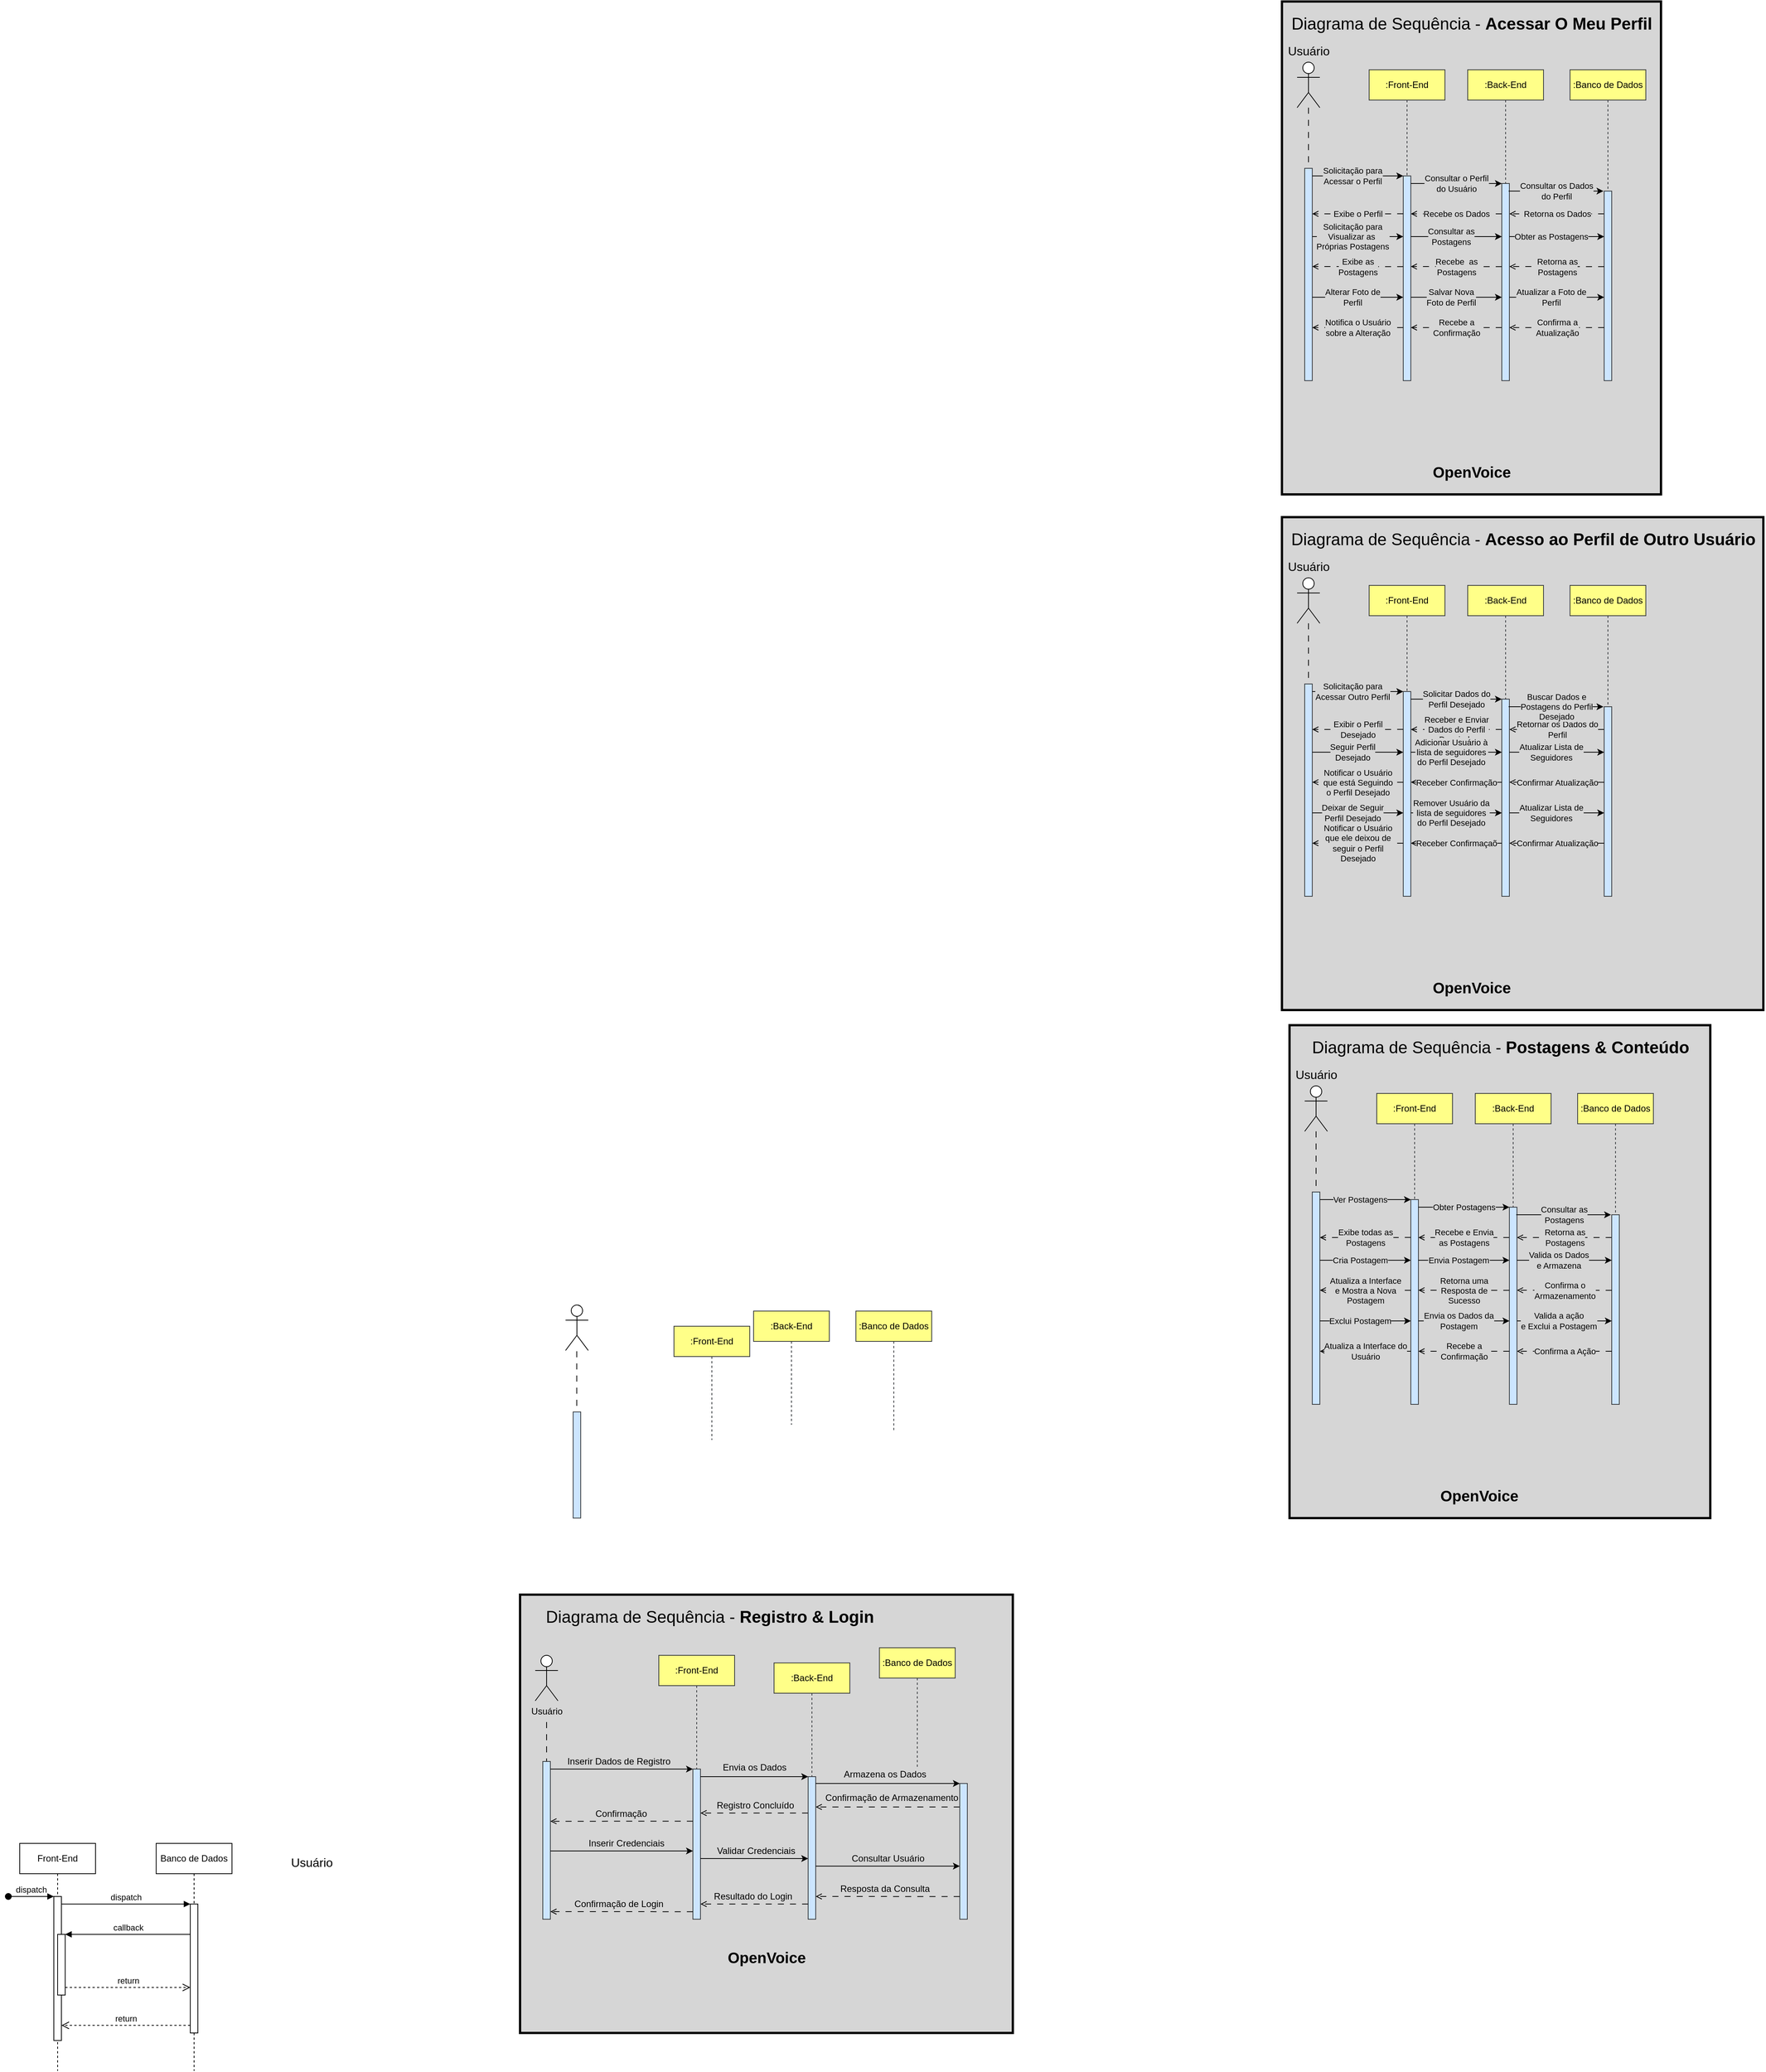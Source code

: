 <mxfile version="24.8.6">
  <diagram name="Page-1" id="2YBvvXClWsGukQMizWep">
    <mxGraphModel dx="1485" dy="4100" grid="1" gridSize="10" guides="1" tooltips="1" connect="1" arrows="1" fold="1" page="1" pageScale="1" pageWidth="850" pageHeight="1100" math="0" shadow="0">
      <root>
        <mxCell id="0" />
        <mxCell id="1" parent="0" />
        <mxCell id="aM9ryv3xv72pqoxQDRHE-1" value="Front-End" style="shape=umlLifeline;perimeter=lifelinePerimeter;whiteSpace=wrap;html=1;container=0;dropTarget=0;collapsible=0;recursiveResize=0;outlineConnect=0;portConstraint=eastwest;newEdgeStyle={&quot;edgeStyle&quot;:&quot;elbowEdgeStyle&quot;,&quot;elbow&quot;:&quot;vertical&quot;,&quot;curved&quot;:0,&quot;rounded&quot;:0};" parent="1" vertex="1">
          <mxGeometry x="40" y="40" width="100" height="300" as="geometry" />
        </mxCell>
        <mxCell id="aM9ryv3xv72pqoxQDRHE-2" value="" style="html=1;points=[];perimeter=orthogonalPerimeter;outlineConnect=0;targetShapes=umlLifeline;portConstraint=eastwest;newEdgeStyle={&quot;edgeStyle&quot;:&quot;elbowEdgeStyle&quot;,&quot;elbow&quot;:&quot;vertical&quot;,&quot;curved&quot;:0,&quot;rounded&quot;:0};" parent="aM9ryv3xv72pqoxQDRHE-1" vertex="1">
          <mxGeometry x="45" y="70" width="10" height="190" as="geometry" />
        </mxCell>
        <mxCell id="aM9ryv3xv72pqoxQDRHE-3" value="dispatch" style="html=1;verticalAlign=bottom;startArrow=oval;endArrow=block;startSize=8;edgeStyle=elbowEdgeStyle;elbow=vertical;curved=0;rounded=0;" parent="aM9ryv3xv72pqoxQDRHE-1" target="aM9ryv3xv72pqoxQDRHE-2" edge="1">
          <mxGeometry relative="1" as="geometry">
            <mxPoint x="-15" y="70" as="sourcePoint" />
          </mxGeometry>
        </mxCell>
        <mxCell id="aM9ryv3xv72pqoxQDRHE-4" value="" style="html=1;points=[];perimeter=orthogonalPerimeter;outlineConnect=0;targetShapes=umlLifeline;portConstraint=eastwest;newEdgeStyle={&quot;edgeStyle&quot;:&quot;elbowEdgeStyle&quot;,&quot;elbow&quot;:&quot;vertical&quot;,&quot;curved&quot;:0,&quot;rounded&quot;:0};" parent="aM9ryv3xv72pqoxQDRHE-1" vertex="1">
          <mxGeometry x="50" y="120" width="10" height="80" as="geometry" />
        </mxCell>
        <mxCell id="aM9ryv3xv72pqoxQDRHE-5" value="Banco de Dados" style="shape=umlLifeline;perimeter=lifelinePerimeter;whiteSpace=wrap;html=1;container=0;dropTarget=0;collapsible=0;recursiveResize=0;outlineConnect=0;portConstraint=eastwest;newEdgeStyle={&quot;edgeStyle&quot;:&quot;elbowEdgeStyle&quot;,&quot;elbow&quot;:&quot;vertical&quot;,&quot;curved&quot;:0,&quot;rounded&quot;:0};" parent="1" vertex="1">
          <mxGeometry x="220" y="40" width="100" height="300" as="geometry" />
        </mxCell>
        <mxCell id="aM9ryv3xv72pqoxQDRHE-6" value="" style="html=1;points=[];perimeter=orthogonalPerimeter;outlineConnect=0;targetShapes=umlLifeline;portConstraint=eastwest;newEdgeStyle={&quot;edgeStyle&quot;:&quot;elbowEdgeStyle&quot;,&quot;elbow&quot;:&quot;vertical&quot;,&quot;curved&quot;:0,&quot;rounded&quot;:0};" parent="aM9ryv3xv72pqoxQDRHE-5" vertex="1">
          <mxGeometry x="45" y="80" width="10" height="170" as="geometry" />
        </mxCell>
        <mxCell id="aM9ryv3xv72pqoxQDRHE-7" value="dispatch" style="html=1;verticalAlign=bottom;endArrow=block;edgeStyle=elbowEdgeStyle;elbow=vertical;curved=0;rounded=0;" parent="1" source="aM9ryv3xv72pqoxQDRHE-2" target="aM9ryv3xv72pqoxQDRHE-6" edge="1">
          <mxGeometry relative="1" as="geometry">
            <mxPoint x="195" y="130" as="sourcePoint" />
            <Array as="points">
              <mxPoint x="180" y="120" />
            </Array>
          </mxGeometry>
        </mxCell>
        <mxCell id="aM9ryv3xv72pqoxQDRHE-8" value="return" style="html=1;verticalAlign=bottom;endArrow=open;dashed=1;endSize=8;edgeStyle=elbowEdgeStyle;elbow=vertical;curved=0;rounded=0;" parent="1" source="aM9ryv3xv72pqoxQDRHE-6" target="aM9ryv3xv72pqoxQDRHE-2" edge="1">
          <mxGeometry relative="1" as="geometry">
            <mxPoint x="195" y="205" as="targetPoint" />
            <Array as="points">
              <mxPoint x="190" y="280" />
            </Array>
          </mxGeometry>
        </mxCell>
        <mxCell id="aM9ryv3xv72pqoxQDRHE-9" value="callback" style="html=1;verticalAlign=bottom;endArrow=block;edgeStyle=elbowEdgeStyle;elbow=vertical;curved=0;rounded=0;" parent="1" source="aM9ryv3xv72pqoxQDRHE-6" target="aM9ryv3xv72pqoxQDRHE-4" edge="1">
          <mxGeometry relative="1" as="geometry">
            <mxPoint x="175" y="160" as="sourcePoint" />
            <Array as="points">
              <mxPoint x="190" y="160" />
            </Array>
          </mxGeometry>
        </mxCell>
        <mxCell id="aM9ryv3xv72pqoxQDRHE-10" value="return" style="html=1;verticalAlign=bottom;endArrow=open;dashed=1;endSize=8;edgeStyle=elbowEdgeStyle;elbow=vertical;curved=0;rounded=0;" parent="1" source="aM9ryv3xv72pqoxQDRHE-4" target="aM9ryv3xv72pqoxQDRHE-6" edge="1">
          <mxGeometry relative="1" as="geometry">
            <mxPoint x="175" y="235" as="targetPoint" />
            <Array as="points">
              <mxPoint x="180" y="230" />
            </Array>
          </mxGeometry>
        </mxCell>
        <mxCell id="yEwb-wUfJ6K_Wa4CBT-_-1" value="" style="shape=umlActor;verticalLabelPosition=bottom;verticalAlign=top;html=1;outlineConnect=0;" parent="1" vertex="1">
          <mxGeometry x="760" y="-670" width="30" height="60" as="geometry" />
        </mxCell>
        <mxCell id="yEwb-wUfJ6K_Wa4CBT-_-2" value="" style="html=1;points=[];perimeter=orthogonalPerimeter;outlineConnect=0;targetShapes=umlLifeline;portConstraint=eastwest;newEdgeStyle={&quot;edgeStyle&quot;:&quot;elbowEdgeStyle&quot;,&quot;elbow&quot;:&quot;vertical&quot;,&quot;curved&quot;:0,&quot;rounded&quot;:0};fillColor=#cce5ff;strokeColor=#36393d;" parent="1" vertex="1">
          <mxGeometry x="770" y="-529" width="10" height="140" as="geometry" />
        </mxCell>
        <mxCell id="yEwb-wUfJ6K_Wa4CBT-_-3" value=":Front-End" style="shape=umlLifeline;perimeter=lifelinePerimeter;whiteSpace=wrap;html=1;container=0;dropTarget=0;collapsible=0;recursiveResize=0;outlineConnect=0;portConstraint=eastwest;newEdgeStyle={&quot;edgeStyle&quot;:&quot;elbowEdgeStyle&quot;,&quot;elbow&quot;:&quot;vertical&quot;,&quot;curved&quot;:0,&quot;rounded&quot;:0};movable=1;resizable=1;rotatable=1;deletable=1;editable=1;locked=0;connectable=1;fillColor=#ffff88;strokeColor=#36393d;" parent="1" vertex="1">
          <mxGeometry x="903" y="-642" width="100" height="150" as="geometry" />
        </mxCell>
        <mxCell id="yEwb-wUfJ6K_Wa4CBT-_-4" value=":Banco de Dados" style="shape=umlLifeline;perimeter=lifelinePerimeter;whiteSpace=wrap;html=1;container=0;dropTarget=0;collapsible=0;recursiveResize=0;outlineConnect=0;portConstraint=eastwest;newEdgeStyle={&quot;edgeStyle&quot;:&quot;elbowEdgeStyle&quot;,&quot;elbow&quot;:&quot;vertical&quot;,&quot;curved&quot;:0,&quot;rounded&quot;:0};movable=1;resizable=1;rotatable=1;deletable=1;editable=1;locked=0;connectable=1;fillColor=#ffff88;strokeColor=#36393d;" parent="1" vertex="1">
          <mxGeometry x="1143" y="-662" width="100" height="160" as="geometry" />
        </mxCell>
        <mxCell id="yEwb-wUfJ6K_Wa4CBT-_-5" value=":Back-End" style="shape=umlLifeline;perimeter=lifelinePerimeter;whiteSpace=wrap;html=1;container=0;dropTarget=0;collapsible=0;recursiveResize=0;outlineConnect=0;portConstraint=eastwest;newEdgeStyle={&quot;edgeStyle&quot;:&quot;elbowEdgeStyle&quot;,&quot;elbow&quot;:&quot;vertical&quot;,&quot;curved&quot;:0,&quot;rounded&quot;:0};movable=1;resizable=1;rotatable=1;deletable=1;editable=1;locked=0;connectable=1;fillColor=#ffff88;strokeColor=#36393d;" parent="1" vertex="1">
          <mxGeometry x="1008" y="-662" width="100" height="150" as="geometry" />
        </mxCell>
        <mxCell id="yEwb-wUfJ6K_Wa4CBT-_-6" value="&lt;font style=&quot;font-size: 16px;&quot;&gt;Usuário&lt;/font&gt;" style="text;html=1;align=center;verticalAlign=middle;resizable=0;points=[];autosize=1;strokeColor=none;fillColor=none;" parent="1" vertex="1">
          <mxGeometry x="385" y="50" width="80" height="30" as="geometry" />
        </mxCell>
        <mxCell id="yEwb-wUfJ6K_Wa4CBT-_-8" style="edgeStyle=orthogonalEdgeStyle;rounded=0;orthogonalLoop=1;jettySize=auto;html=1;dashed=1;dashPattern=8 8;endArrow=none;endFill=0;" parent="1" edge="1">
          <mxGeometry relative="1" as="geometry">
            <mxPoint x="774.79" y="-529" as="targetPoint" />
            <mxPoint x="774.79" y="-609" as="sourcePoint" />
          </mxGeometry>
        </mxCell>
        <mxCell id="dKMNJ_XkyidfndqTgt69-2" value="" style="group" parent="1" vertex="1" connectable="0">
          <mxGeometry x="1700" y="-2389" width="505" height="650" as="geometry" />
        </mxCell>
        <mxCell id="yEwb-wUfJ6K_Wa4CBT-_-12" value="" style="rounded=0;whiteSpace=wrap;html=1;font-weight:bold;strokeWidth=3;perimeterSpacing=0;fillColor=#D6D6D6;fillStyle=solid;container=0;" parent="dKMNJ_XkyidfndqTgt69-2" vertex="1">
          <mxGeometry x="5" width="500" height="650" as="geometry" />
        </mxCell>
        <mxCell id="yEwb-wUfJ6K_Wa4CBT-_-13" style="edgeStyle=orthogonalEdgeStyle;rounded=0;orthogonalLoop=1;jettySize=auto;html=1;dashed=1;dashPattern=8 8;endArrow=none;endFill=0;" parent="dKMNJ_XkyidfndqTgt69-2" source="yEwb-wUfJ6K_Wa4CBT-_-14" edge="1">
          <mxGeometry relative="1" as="geometry">
            <mxPoint x="40" y="220" as="targetPoint" />
          </mxGeometry>
        </mxCell>
        <mxCell id="yEwb-wUfJ6K_Wa4CBT-_-14" value="" style="shape=umlActor;verticalLabelPosition=bottom;verticalAlign=top;html=1;outlineConnect=0;container=0;" parent="dKMNJ_XkyidfndqTgt69-2" vertex="1">
          <mxGeometry x="25" y="80" width="30" height="60" as="geometry" />
        </mxCell>
        <mxCell id="yEwb-wUfJ6K_Wa4CBT-_-15" value=":Front-End" style="shape=umlLifeline;perimeter=lifelinePerimeter;whiteSpace=wrap;html=1;container=0;dropTarget=0;collapsible=0;recursiveResize=0;outlineConnect=0;portConstraint=eastwest;newEdgeStyle={&quot;edgeStyle&quot;:&quot;elbowEdgeStyle&quot;,&quot;elbow&quot;:&quot;vertical&quot;,&quot;curved&quot;:0,&quot;rounded&quot;:0};movable=1;resizable=1;rotatable=1;deletable=1;editable=1;locked=0;connectable=1;fillColor=#ffff88;strokeColor=#36393d;" parent="dKMNJ_XkyidfndqTgt69-2" vertex="1">
          <mxGeometry x="120" y="90" width="100" height="150" as="geometry" />
        </mxCell>
        <mxCell id="yEwb-wUfJ6K_Wa4CBT-_-16" value=":Banco de Dados" style="shape=umlLifeline;perimeter=lifelinePerimeter;whiteSpace=wrap;html=1;container=0;dropTarget=0;collapsible=0;recursiveResize=0;outlineConnect=0;portConstraint=eastwest;newEdgeStyle={&quot;edgeStyle&quot;:&quot;elbowEdgeStyle&quot;,&quot;elbow&quot;:&quot;vertical&quot;,&quot;curved&quot;:0,&quot;rounded&quot;:0};movable=1;resizable=1;rotatable=1;deletable=1;editable=1;locked=0;connectable=1;fillColor=#ffff88;strokeColor=#36393d;" parent="dKMNJ_XkyidfndqTgt69-2" vertex="1">
          <mxGeometry x="385" y="90" width="100" height="160" as="geometry" />
        </mxCell>
        <mxCell id="yEwb-wUfJ6K_Wa4CBT-_-17" value=":Back-End" style="shape=umlLifeline;perimeter=lifelinePerimeter;whiteSpace=wrap;html=1;container=0;dropTarget=0;collapsible=0;recursiveResize=0;outlineConnect=0;portConstraint=eastwest;newEdgeStyle={&quot;edgeStyle&quot;:&quot;elbowEdgeStyle&quot;,&quot;elbow&quot;:&quot;vertical&quot;,&quot;curved&quot;:0,&quot;rounded&quot;:0};movable=1;resizable=1;rotatable=1;deletable=1;editable=1;locked=0;connectable=1;fillColor=#ffff88;strokeColor=#36393d;" parent="dKMNJ_XkyidfndqTgt69-2" vertex="1">
          <mxGeometry x="250" y="90" width="100" height="150" as="geometry" />
        </mxCell>
        <mxCell id="yEwb-wUfJ6K_Wa4CBT-_-18" value="" style="html=1;points=[];perimeter=orthogonalPerimeter;outlineConnect=0;targetShapes=umlLifeline;portConstraint=eastwest;newEdgeStyle={&quot;edgeStyle&quot;:&quot;elbowEdgeStyle&quot;,&quot;elbow&quot;:&quot;vertical&quot;,&quot;curved&quot;:0,&quot;rounded&quot;:0};fillColor=#cce5ff;strokeColor=#36393d;container=0;" parent="dKMNJ_XkyidfndqTgt69-2" vertex="1">
          <mxGeometry x="35" y="220" width="10" height="280" as="geometry" />
        </mxCell>
        <mxCell id="yEwb-wUfJ6K_Wa4CBT-_-19" value="" style="html=1;points=[];perimeter=orthogonalPerimeter;outlineConnect=0;targetShapes=umlLifeline;portConstraint=eastwest;newEdgeStyle={&quot;edgeStyle&quot;:&quot;elbowEdgeStyle&quot;,&quot;elbow&quot;:&quot;vertical&quot;,&quot;curved&quot;:0,&quot;rounded&quot;:0};fillColor=#cce5ff;strokeColor=#36393d;container=0;" parent="dKMNJ_XkyidfndqTgt69-2" vertex="1">
          <mxGeometry x="165" y="230" width="10" height="270" as="geometry" />
        </mxCell>
        <mxCell id="yEwb-wUfJ6K_Wa4CBT-_-20" value="" style="endArrow=classic;html=1;rounded=0;" parent="dKMNJ_XkyidfndqTgt69-2" target="yEwb-wUfJ6K_Wa4CBT-_-19" edge="1">
          <mxGeometry width="50" height="50" relative="1" as="geometry">
            <mxPoint x="45" y="230" as="sourcePoint" />
            <mxPoint x="165" y="240" as="targetPoint" />
            <Array as="points">
              <mxPoint x="105" y="230" />
            </Array>
          </mxGeometry>
        </mxCell>
        <mxCell id="yEwb-wUfJ6K_Wa4CBT-_-21" value="Solicitação para&lt;div&gt;Acessar o Perfil&lt;/div&gt;" style="edgeLabel;html=1;align=center;verticalAlign=middle;resizable=0;points=[];labelBackgroundColor=#d6d6d6;container=0;" parent="yEwb-wUfJ6K_Wa4CBT-_-20" vertex="1" connectable="0">
          <mxGeometry x="-0.121" relative="1" as="geometry">
            <mxPoint as="offset" />
          </mxGeometry>
        </mxCell>
        <mxCell id="yEwb-wUfJ6K_Wa4CBT-_-22" value="Recebe os Dados" style="edgeStyle=elbowEdgeStyle;rounded=0;orthogonalLoop=1;jettySize=auto;html=1;elbow=vertical;curved=0;dashed=1;dashPattern=8 8;endArrow=open;endFill=0;labelBackgroundColor=#d6d6d6;" parent="dKMNJ_XkyidfndqTgt69-2" edge="1">
          <mxGeometry relative="1" as="geometry">
            <mxPoint x="295" y="279.996" as="sourcePoint" />
            <mxPoint x="175" y="279.996" as="targetPoint" />
            <mxPoint as="offset" />
          </mxGeometry>
        </mxCell>
        <mxCell id="yEwb-wUfJ6K_Wa4CBT-_-23" value="" style="html=1;points=[];perimeter=orthogonalPerimeter;outlineConnect=0;targetShapes=umlLifeline;portConstraint=eastwest;newEdgeStyle={&quot;edgeStyle&quot;:&quot;elbowEdgeStyle&quot;,&quot;elbow&quot;:&quot;vertical&quot;,&quot;curved&quot;:0,&quot;rounded&quot;:0};fillColor=#cce5ff;strokeColor=#36393d;container=0;" parent="dKMNJ_XkyidfndqTgt69-2" vertex="1">
          <mxGeometry x="295" y="240" width="10" height="260" as="geometry" />
        </mxCell>
        <mxCell id="yEwb-wUfJ6K_Wa4CBT-_-24" value="Consultar o Perfil&lt;div&gt;do Usuário&lt;/div&gt;" style="endArrow=classic;html=1;rounded=0;labelBackgroundColor=#d6d6d6;" parent="dKMNJ_XkyidfndqTgt69-2" edge="1">
          <mxGeometry width="50" height="50" relative="1" as="geometry">
            <mxPoint x="175" y="240" as="sourcePoint" />
            <mxPoint x="295" y="240" as="targetPoint" />
            <Array as="points">
              <mxPoint x="235" y="240" />
            </Array>
          </mxGeometry>
        </mxCell>
        <mxCell id="yEwb-wUfJ6K_Wa4CBT-_-25" value="Retorna os Dados" style="edgeStyle=elbowEdgeStyle;rounded=0;orthogonalLoop=1;jettySize=auto;html=1;elbow=vertical;curved=0;dashed=1;dashPattern=8 8;endArrow=open;endFill=0;labelBackgroundColor=#d6d6d6;" parent="dKMNJ_XkyidfndqTgt69-2" edge="1">
          <mxGeometry relative="1" as="geometry">
            <mxPoint x="305" y="279.997" as="targetPoint" />
            <mxPoint x="430" y="279.997" as="sourcePoint" />
          </mxGeometry>
        </mxCell>
        <mxCell id="yEwb-wUfJ6K_Wa4CBT-_-26" value="" style="html=1;points=[];perimeter=orthogonalPerimeter;outlineConnect=0;targetShapes=umlLifeline;portConstraint=eastwest;newEdgeStyle={&quot;edgeStyle&quot;:&quot;elbowEdgeStyle&quot;,&quot;elbow&quot;:&quot;vertical&quot;,&quot;curved&quot;:0,&quot;rounded&quot;:0};fillColor=#cce5ff;strokeColor=#36393d;container=0;" parent="dKMNJ_XkyidfndqTgt69-2" vertex="1">
          <mxGeometry x="430" y="250" width="10" height="250" as="geometry" />
        </mxCell>
        <mxCell id="yEwb-wUfJ6K_Wa4CBT-_-27" value="Consultar os Dados&lt;div&gt;do Perfil&lt;/div&gt;" style="endArrow=classic;html=1;rounded=0;labelBackgroundColor=#d6d6d6;" parent="dKMNJ_XkyidfndqTgt69-2" edge="1">
          <mxGeometry width="50" height="50" relative="1" as="geometry">
            <mxPoint x="304" y="250" as="sourcePoint" />
            <mxPoint x="429" y="250.0" as="targetPoint" />
            <Array as="points">
              <mxPoint x="359.5" y="250" />
            </Array>
          </mxGeometry>
        </mxCell>
        <mxCell id="yEwb-wUfJ6K_Wa4CBT-_-28" value="Exibe o Perfil" style="edgeStyle=elbowEdgeStyle;rounded=0;orthogonalLoop=1;jettySize=auto;html=1;elbow=vertical;curved=0;dashed=1;dashPattern=8 8;endArrow=open;endFill=0;labelBackgroundColor=#d6d6d6;" parent="dKMNJ_XkyidfndqTgt69-2" edge="1">
          <mxGeometry relative="1" as="geometry">
            <mxPoint x="165" y="279.93" as="sourcePoint" />
            <mxPoint x="45" y="279.93" as="targetPoint" />
            <mxPoint as="offset" />
          </mxGeometry>
        </mxCell>
        <mxCell id="yEwb-wUfJ6K_Wa4CBT-_-29" value="" style="endArrow=classic;html=1;rounded=0;" parent="dKMNJ_XkyidfndqTgt69-2" edge="1">
          <mxGeometry width="50" height="50" relative="1" as="geometry">
            <mxPoint x="45" y="310" as="sourcePoint" />
            <mxPoint x="165" y="310" as="targetPoint" />
            <Array as="points">
              <mxPoint x="105" y="310" />
            </Array>
          </mxGeometry>
        </mxCell>
        <mxCell id="yEwb-wUfJ6K_Wa4CBT-_-30" value="Solicitação para&lt;div&gt;Visualizar as&amp;nbsp;&lt;/div&gt;&lt;div&gt;Próprias Postagens&lt;/div&gt;" style="edgeLabel;html=1;align=center;verticalAlign=middle;resizable=0;points=[];labelBackgroundColor=#d6d6d6;container=0;" parent="yEwb-wUfJ6K_Wa4CBT-_-29" vertex="1" connectable="0">
          <mxGeometry x="-0.121" relative="1" as="geometry">
            <mxPoint as="offset" />
          </mxGeometry>
        </mxCell>
        <mxCell id="yEwb-wUfJ6K_Wa4CBT-_-31" value="" style="endArrow=classic;html=1;rounded=0;" parent="dKMNJ_XkyidfndqTgt69-2" edge="1">
          <mxGeometry width="50" height="50" relative="1" as="geometry">
            <mxPoint x="175" y="310" as="sourcePoint" />
            <mxPoint x="295" y="310" as="targetPoint" />
            <Array as="points">
              <mxPoint x="235" y="310" />
            </Array>
          </mxGeometry>
        </mxCell>
        <mxCell id="yEwb-wUfJ6K_Wa4CBT-_-32" value="Consultar as&lt;div&gt;Postagens&lt;/div&gt;" style="edgeLabel;html=1;align=center;verticalAlign=middle;resizable=0;points=[];labelBackgroundColor=#d6d6d6;container=0;" parent="yEwb-wUfJ6K_Wa4CBT-_-31" vertex="1" connectable="0">
          <mxGeometry x="-0.121" relative="1" as="geometry">
            <mxPoint as="offset" />
          </mxGeometry>
        </mxCell>
        <mxCell id="yEwb-wUfJ6K_Wa4CBT-_-33" value="" style="endArrow=classic;html=1;rounded=0;" parent="dKMNJ_XkyidfndqTgt69-2" edge="1">
          <mxGeometry width="50" height="50" relative="1" as="geometry">
            <mxPoint x="305" y="310" as="sourcePoint" />
            <mxPoint x="430" y="310.0" as="targetPoint" />
            <Array as="points">
              <mxPoint x="365" y="310" />
            </Array>
          </mxGeometry>
        </mxCell>
        <mxCell id="yEwb-wUfJ6K_Wa4CBT-_-34" value="Obter as Postagens" style="edgeLabel;html=1;align=center;verticalAlign=middle;resizable=0;points=[];labelBackgroundColor=#d6d6d6;container=0;" parent="yEwb-wUfJ6K_Wa4CBT-_-33" vertex="1" connectable="0">
          <mxGeometry x="-0.121" relative="1" as="geometry">
            <mxPoint as="offset" />
          </mxGeometry>
        </mxCell>
        <mxCell id="yEwb-wUfJ6K_Wa4CBT-_-35" value="Retorna as&lt;div&gt;Postagens&lt;/div&gt;" style="edgeStyle=elbowEdgeStyle;rounded=0;orthogonalLoop=1;jettySize=auto;html=1;elbow=vertical;curved=0;dashed=1;dashPattern=8 8;endArrow=open;endFill=0;labelBackgroundColor=#d6d6d6;" parent="dKMNJ_XkyidfndqTgt69-2" edge="1">
          <mxGeometry relative="1" as="geometry">
            <mxPoint x="305" y="349.657" as="targetPoint" />
            <mxPoint x="430" y="349.657" as="sourcePoint" />
          </mxGeometry>
        </mxCell>
        <mxCell id="yEwb-wUfJ6K_Wa4CBT-_-36" value="Recebe&amp;nbsp; as&lt;div&gt;Postagens&lt;/div&gt;" style="edgeStyle=elbowEdgeStyle;rounded=0;orthogonalLoop=1;jettySize=auto;html=1;elbow=vertical;curved=0;dashed=1;dashPattern=8 8;endArrow=open;endFill=0;labelBackgroundColor=#d6d6d6;" parent="dKMNJ_XkyidfndqTgt69-2" edge="1">
          <mxGeometry relative="1" as="geometry">
            <mxPoint x="295" y="349.656" as="sourcePoint" />
            <mxPoint x="175" y="349.656" as="targetPoint" />
            <mxPoint as="offset" />
          </mxGeometry>
        </mxCell>
        <mxCell id="yEwb-wUfJ6K_Wa4CBT-_-37" value="Exibe as&lt;div&gt;Postagens&lt;/div&gt;" style="edgeStyle=elbowEdgeStyle;rounded=0;orthogonalLoop=1;jettySize=auto;html=1;elbow=vertical;curved=0;dashed=1;dashPattern=8 8;endArrow=open;endFill=0;labelBackgroundColor=#d6d6d6;" parent="dKMNJ_XkyidfndqTgt69-2" edge="1">
          <mxGeometry relative="1" as="geometry">
            <mxPoint x="165" y="349.66" as="sourcePoint" />
            <mxPoint x="45" y="349.66" as="targetPoint" />
            <mxPoint as="offset" />
          </mxGeometry>
        </mxCell>
        <mxCell id="yEwb-wUfJ6K_Wa4CBT-_-38" value="&lt;font style=&quot;font-size: 22px;&quot;&gt;Diagrama de Sequência - &lt;b&gt;Acessar O Meu Perfil&lt;br&gt;&lt;/b&gt;&lt;/font&gt;" style="text;html=1;align=center;verticalAlign=middle;resizable=0;points=[];autosize=1;strokeColor=none;fillColor=none;container=0;" parent="dKMNJ_XkyidfndqTgt69-2" vertex="1">
          <mxGeometry x="5" y="10" width="500" height="40" as="geometry" />
        </mxCell>
        <mxCell id="yEwb-wUfJ6K_Wa4CBT-_-39" value="&lt;font style=&quot;font-size: 20px;&quot;&gt;&lt;b&gt;OpenVoice&lt;/b&gt;&lt;/font&gt;" style="text;html=1;align=center;verticalAlign=middle;resizable=0;points=[];autosize=1;strokeColor=none;fillColor=none;container=0;" parent="dKMNJ_XkyidfndqTgt69-2" vertex="1">
          <mxGeometry x="190" y="600" width="130" height="40" as="geometry" />
        </mxCell>
        <mxCell id="yEwb-wUfJ6K_Wa4CBT-_-40" value="&lt;font style=&quot;font-size: 16px;&quot;&gt;Usuário&lt;/font&gt;" style="text;html=1;align=center;verticalAlign=middle;resizable=0;points=[];autosize=1;strokeColor=none;fillColor=none;container=0;" parent="dKMNJ_XkyidfndqTgt69-2" vertex="1">
          <mxGeometry y="50" width="80" height="30" as="geometry" />
        </mxCell>
        <mxCell id="yEwb-wUfJ6K_Wa4CBT-_-41" value="" style="endArrow=classic;html=1;rounded=0;" parent="dKMNJ_XkyidfndqTgt69-2" edge="1">
          <mxGeometry width="50" height="50" relative="1" as="geometry">
            <mxPoint x="45" y="390" as="sourcePoint" />
            <mxPoint x="165" y="390" as="targetPoint" />
            <Array as="points">
              <mxPoint x="105" y="390" />
            </Array>
          </mxGeometry>
        </mxCell>
        <mxCell id="yEwb-wUfJ6K_Wa4CBT-_-42" value="Alterar Foto de&lt;div&gt;Perfil&lt;/div&gt;" style="edgeLabel;html=1;align=center;verticalAlign=middle;resizable=0;points=[];labelBackgroundColor=#d6d6d6;container=0;" parent="yEwb-wUfJ6K_Wa4CBT-_-41" vertex="1" connectable="0">
          <mxGeometry x="-0.121" relative="1" as="geometry">
            <mxPoint as="offset" />
          </mxGeometry>
        </mxCell>
        <mxCell id="yEwb-wUfJ6K_Wa4CBT-_-43" value="" style="endArrow=classic;html=1;rounded=0;" parent="dKMNJ_XkyidfndqTgt69-2" edge="1">
          <mxGeometry width="50" height="50" relative="1" as="geometry">
            <mxPoint x="175" y="390" as="sourcePoint" />
            <mxPoint x="295" y="390" as="targetPoint" />
            <Array as="points">
              <mxPoint x="235" y="390" />
            </Array>
          </mxGeometry>
        </mxCell>
        <mxCell id="yEwb-wUfJ6K_Wa4CBT-_-44" value="Salvar Nova&lt;div&gt;Foto de Perfil&lt;/div&gt;" style="edgeLabel;html=1;align=center;verticalAlign=middle;resizable=0;points=[];labelBackgroundColor=#d6d6d6;container=0;" parent="yEwb-wUfJ6K_Wa4CBT-_-43" vertex="1" connectable="0">
          <mxGeometry x="-0.121" relative="1" as="geometry">
            <mxPoint as="offset" />
          </mxGeometry>
        </mxCell>
        <mxCell id="yEwb-wUfJ6K_Wa4CBT-_-46" value="" style="endArrow=classic;html=1;rounded=0;" parent="dKMNJ_XkyidfndqTgt69-2" edge="1">
          <mxGeometry width="50" height="50" relative="1" as="geometry">
            <mxPoint x="305" y="390" as="sourcePoint" />
            <mxPoint x="430" y="390.0" as="targetPoint" />
            <Array as="points">
              <mxPoint x="365" y="390" />
            </Array>
          </mxGeometry>
        </mxCell>
        <mxCell id="yEwb-wUfJ6K_Wa4CBT-_-47" value="Atualizar a Foto de&lt;div&gt;Perfil&lt;/div&gt;" style="edgeLabel;html=1;align=center;verticalAlign=middle;resizable=0;points=[];labelBackgroundColor=#d6d6d6;container=0;" parent="yEwb-wUfJ6K_Wa4CBT-_-46" vertex="1" connectable="0">
          <mxGeometry x="-0.121" relative="1" as="geometry">
            <mxPoint as="offset" />
          </mxGeometry>
        </mxCell>
        <mxCell id="yEwb-wUfJ6K_Wa4CBT-_-48" value="Confirma a&lt;div&gt;Atualização&lt;/div&gt;" style="edgeStyle=elbowEdgeStyle;rounded=0;orthogonalLoop=1;jettySize=auto;html=1;elbow=vertical;curved=0;dashed=1;dashPattern=8 8;endArrow=open;endFill=0;labelBackgroundColor=#d6d6d6;" parent="dKMNJ_XkyidfndqTgt69-2" edge="1">
          <mxGeometry relative="1" as="geometry">
            <mxPoint x="305" y="429.997" as="targetPoint" />
            <mxPoint x="430" y="429.997" as="sourcePoint" />
          </mxGeometry>
        </mxCell>
        <mxCell id="yEwb-wUfJ6K_Wa4CBT-_-49" value="Recebe a&lt;div&gt;Confirmação&lt;/div&gt;" style="edgeStyle=elbowEdgeStyle;rounded=0;orthogonalLoop=1;jettySize=auto;html=1;elbow=vertical;curved=0;dashed=1;dashPattern=8 8;endArrow=open;endFill=0;labelBackgroundColor=#d6d6d6;" parent="dKMNJ_XkyidfndqTgt69-2" edge="1">
          <mxGeometry relative="1" as="geometry">
            <mxPoint x="295" y="429.996" as="sourcePoint" />
            <mxPoint x="175" y="429.996" as="targetPoint" />
            <mxPoint as="offset" />
          </mxGeometry>
        </mxCell>
        <mxCell id="yEwb-wUfJ6K_Wa4CBT-_-50" value="Notifica o Usuário&lt;div&gt;sobre a Alteração&lt;/div&gt;" style="edgeStyle=elbowEdgeStyle;rounded=0;orthogonalLoop=1;jettySize=auto;html=1;elbow=vertical;curved=0;dashed=1;dashPattern=8 8;endArrow=open;endFill=0;labelBackgroundColor=#d6d6d6;" parent="dKMNJ_XkyidfndqTgt69-2" edge="1">
          <mxGeometry relative="1" as="geometry">
            <mxPoint x="165" y="430" as="sourcePoint" />
            <mxPoint x="45" y="430" as="targetPoint" />
            <mxPoint as="offset" />
          </mxGeometry>
        </mxCell>
        <mxCell id="dKMNJ_XkyidfndqTgt69-4" value="" style="rounded=0;whiteSpace=wrap;html=1;font-weight:bold;strokeWidth=3;perimeterSpacing=0;fillColor=#D6D6D6;fillStyle=solid;container=0;" parent="1" vertex="1">
          <mxGeometry x="1705" y="-1709" width="635" height="650" as="geometry" />
        </mxCell>
        <mxCell id="dKMNJ_XkyidfndqTgt69-5" style="edgeStyle=orthogonalEdgeStyle;rounded=0;orthogonalLoop=1;jettySize=auto;html=1;dashed=1;dashPattern=8 8;endArrow=none;endFill=0;" parent="1" source="dKMNJ_XkyidfndqTgt69-6" edge="1">
          <mxGeometry relative="1" as="geometry">
            <mxPoint x="1740" y="-1489" as="targetPoint" />
          </mxGeometry>
        </mxCell>
        <mxCell id="dKMNJ_XkyidfndqTgt69-6" value="" style="shape=umlActor;verticalLabelPosition=bottom;verticalAlign=top;html=1;outlineConnect=0;container=0;" parent="1" vertex="1">
          <mxGeometry x="1725" y="-1629" width="30" height="60" as="geometry" />
        </mxCell>
        <mxCell id="dKMNJ_XkyidfndqTgt69-7" value=":Front-End" style="shape=umlLifeline;perimeter=lifelinePerimeter;whiteSpace=wrap;html=1;container=0;dropTarget=0;collapsible=0;recursiveResize=0;outlineConnect=0;portConstraint=eastwest;newEdgeStyle={&quot;edgeStyle&quot;:&quot;elbowEdgeStyle&quot;,&quot;elbow&quot;:&quot;vertical&quot;,&quot;curved&quot;:0,&quot;rounded&quot;:0};movable=1;resizable=1;rotatable=1;deletable=1;editable=1;locked=0;connectable=1;fillColor=#ffff88;strokeColor=#36393d;" parent="1" vertex="1">
          <mxGeometry x="1820" y="-1619" width="100" height="150" as="geometry" />
        </mxCell>
        <mxCell id="dKMNJ_XkyidfndqTgt69-8" value=":Banco de Dados" style="shape=umlLifeline;perimeter=lifelinePerimeter;whiteSpace=wrap;html=1;container=0;dropTarget=0;collapsible=0;recursiveResize=0;outlineConnect=0;portConstraint=eastwest;newEdgeStyle={&quot;edgeStyle&quot;:&quot;elbowEdgeStyle&quot;,&quot;elbow&quot;:&quot;vertical&quot;,&quot;curved&quot;:0,&quot;rounded&quot;:0};movable=1;resizable=1;rotatable=1;deletable=1;editable=1;locked=0;connectable=1;fillColor=#ffff88;strokeColor=#36393d;" parent="1" vertex="1">
          <mxGeometry x="2085" y="-1619" width="100" height="160" as="geometry" />
        </mxCell>
        <mxCell id="dKMNJ_XkyidfndqTgt69-9" value=":Back-End" style="shape=umlLifeline;perimeter=lifelinePerimeter;whiteSpace=wrap;html=1;container=0;dropTarget=0;collapsible=0;recursiveResize=0;outlineConnect=0;portConstraint=eastwest;newEdgeStyle={&quot;edgeStyle&quot;:&quot;elbowEdgeStyle&quot;,&quot;elbow&quot;:&quot;vertical&quot;,&quot;curved&quot;:0,&quot;rounded&quot;:0};movable=1;resizable=1;rotatable=1;deletable=1;editable=1;locked=0;connectable=1;fillColor=#ffff88;strokeColor=#36393d;" parent="1" vertex="1">
          <mxGeometry x="1950" y="-1619" width="100" height="150" as="geometry" />
        </mxCell>
        <mxCell id="dKMNJ_XkyidfndqTgt69-10" value="" style="html=1;points=[];perimeter=orthogonalPerimeter;outlineConnect=0;targetShapes=umlLifeline;portConstraint=eastwest;newEdgeStyle={&quot;edgeStyle&quot;:&quot;elbowEdgeStyle&quot;,&quot;elbow&quot;:&quot;vertical&quot;,&quot;curved&quot;:0,&quot;rounded&quot;:0};fillColor=#cce5ff;strokeColor=#36393d;container=0;" parent="1" vertex="1">
          <mxGeometry x="1735" y="-1489" width="10" height="280" as="geometry" />
        </mxCell>
        <mxCell id="dKMNJ_XkyidfndqTgt69-11" value="" style="html=1;points=[];perimeter=orthogonalPerimeter;outlineConnect=0;targetShapes=umlLifeline;portConstraint=eastwest;newEdgeStyle={&quot;edgeStyle&quot;:&quot;elbowEdgeStyle&quot;,&quot;elbow&quot;:&quot;vertical&quot;,&quot;curved&quot;:0,&quot;rounded&quot;:0};fillColor=#cce5ff;strokeColor=#36393d;container=0;" parent="1" vertex="1">
          <mxGeometry x="1865" y="-1479" width="10" height="270" as="geometry" />
        </mxCell>
        <mxCell id="dKMNJ_XkyidfndqTgt69-12" value="" style="endArrow=classic;html=1;rounded=0;" parent="1" target="dKMNJ_XkyidfndqTgt69-11" edge="1">
          <mxGeometry width="50" height="50" relative="1" as="geometry">
            <mxPoint x="1745" y="-1479" as="sourcePoint" />
            <mxPoint x="1865" y="-1469" as="targetPoint" />
            <Array as="points">
              <mxPoint x="1805" y="-1479" />
            </Array>
          </mxGeometry>
        </mxCell>
        <mxCell id="dKMNJ_XkyidfndqTgt69-13" value="Solicitação para&lt;div&gt;Acessar Outro Perfil&lt;/div&gt;" style="edgeLabel;html=1;align=center;verticalAlign=middle;resizable=0;points=[];labelBackgroundColor=#d6d6d6;container=0;" parent="dKMNJ_XkyidfndqTgt69-12" vertex="1" connectable="0">
          <mxGeometry x="-0.121" relative="1" as="geometry">
            <mxPoint as="offset" />
          </mxGeometry>
        </mxCell>
        <mxCell id="dKMNJ_XkyidfndqTgt69-14" value="Receber e Enviar&lt;div&gt;Dados do Perfil&lt;/div&gt;&lt;div&gt;Desejado&lt;/div&gt;" style="edgeStyle=elbowEdgeStyle;rounded=0;orthogonalLoop=1;jettySize=auto;html=1;elbow=vertical;curved=0;dashed=1;dashPattern=8 8;endArrow=open;endFill=0;labelBackgroundColor=#d6d6d6;" parent="1" edge="1">
          <mxGeometry relative="1" as="geometry">
            <mxPoint x="1995" y="-1429.004" as="sourcePoint" />
            <mxPoint x="1875" y="-1429.004" as="targetPoint" />
            <mxPoint as="offset" />
          </mxGeometry>
        </mxCell>
        <mxCell id="dKMNJ_XkyidfndqTgt69-15" value="" style="html=1;points=[];perimeter=orthogonalPerimeter;outlineConnect=0;targetShapes=umlLifeline;portConstraint=eastwest;newEdgeStyle={&quot;edgeStyle&quot;:&quot;elbowEdgeStyle&quot;,&quot;elbow&quot;:&quot;vertical&quot;,&quot;curved&quot;:0,&quot;rounded&quot;:0};fillColor=#cce5ff;strokeColor=#36393d;container=0;" parent="1" vertex="1">
          <mxGeometry x="1995" y="-1469" width="10" height="260" as="geometry" />
        </mxCell>
        <mxCell id="dKMNJ_XkyidfndqTgt69-16" value="Solicitar Dados do&lt;div&gt;Perfil Desejado&lt;/div&gt;" style="endArrow=classic;html=1;rounded=0;labelBackgroundColor=#d6d6d6;" parent="1" edge="1">
          <mxGeometry width="50" height="50" relative="1" as="geometry">
            <mxPoint x="1875" y="-1469" as="sourcePoint" />
            <mxPoint x="1995" y="-1469" as="targetPoint" />
            <Array as="points">
              <mxPoint x="1935" y="-1469" />
            </Array>
          </mxGeometry>
        </mxCell>
        <mxCell id="dKMNJ_XkyidfndqTgt69-17" value="Retornar os Dados do&lt;div&gt;Perfil&lt;/div&gt;" style="edgeStyle=elbowEdgeStyle;rounded=0;orthogonalLoop=1;jettySize=auto;html=1;elbow=vertical;curved=0;dashed=1;dashPattern=8 8;endArrow=open;endFill=0;labelBackgroundColor=#d6d6d6;" parent="1" edge="1">
          <mxGeometry relative="1" as="geometry">
            <mxPoint x="2005" y="-1429.003" as="targetPoint" />
            <mxPoint x="2130" y="-1429.003" as="sourcePoint" />
          </mxGeometry>
        </mxCell>
        <mxCell id="dKMNJ_XkyidfndqTgt69-18" value="" style="html=1;points=[];perimeter=orthogonalPerimeter;outlineConnect=0;targetShapes=umlLifeline;portConstraint=eastwest;newEdgeStyle={&quot;edgeStyle&quot;:&quot;elbowEdgeStyle&quot;,&quot;elbow&quot;:&quot;vertical&quot;,&quot;curved&quot;:0,&quot;rounded&quot;:0};fillColor=#cce5ff;strokeColor=#36393d;container=0;" parent="1" vertex="1">
          <mxGeometry x="2130" y="-1459" width="10" height="250" as="geometry" />
        </mxCell>
        <mxCell id="dKMNJ_XkyidfndqTgt69-19" value="Buscar Dados e&lt;div&gt;Postagens do Perfil&lt;/div&gt;&lt;div&gt;Desejado&lt;/div&gt;" style="endArrow=classic;html=1;rounded=0;labelBackgroundColor=#d6d6d6;" parent="1" edge="1">
          <mxGeometry width="50" height="50" relative="1" as="geometry">
            <mxPoint x="2004" y="-1459" as="sourcePoint" />
            <mxPoint x="2129" y="-1459" as="targetPoint" />
            <Array as="points">
              <mxPoint x="2059.5" y="-1459" />
            </Array>
          </mxGeometry>
        </mxCell>
        <mxCell id="dKMNJ_XkyidfndqTgt69-20" value="Exibir o Perfil&lt;div&gt;Desejado&lt;/div&gt;" style="edgeStyle=elbowEdgeStyle;rounded=0;orthogonalLoop=1;jettySize=auto;html=1;elbow=vertical;curved=0;dashed=1;dashPattern=8 8;endArrow=open;endFill=0;labelBackgroundColor=#d6d6d6;" parent="1" edge="1">
          <mxGeometry relative="1" as="geometry">
            <mxPoint x="1865" y="-1429.07" as="sourcePoint" />
            <mxPoint x="1745" y="-1429.07" as="targetPoint" />
            <mxPoint as="offset" />
          </mxGeometry>
        </mxCell>
        <mxCell id="dKMNJ_XkyidfndqTgt69-21" value="" style="endArrow=classic;html=1;rounded=0;" parent="1" edge="1">
          <mxGeometry width="50" height="50" relative="1" as="geometry">
            <mxPoint x="1745" y="-1399" as="sourcePoint" />
            <mxPoint x="1865" y="-1399" as="targetPoint" />
            <Array as="points">
              <mxPoint x="1805" y="-1399" />
            </Array>
          </mxGeometry>
        </mxCell>
        <mxCell id="dKMNJ_XkyidfndqTgt69-22" value="Seguir Perfil&lt;div&gt;Desejado&lt;/div&gt;" style="edgeLabel;html=1;align=center;verticalAlign=middle;resizable=0;points=[];labelBackgroundColor=#d6d6d6;container=0;" parent="dKMNJ_XkyidfndqTgt69-21" vertex="1" connectable="0">
          <mxGeometry x="-0.121" relative="1" as="geometry">
            <mxPoint as="offset" />
          </mxGeometry>
        </mxCell>
        <mxCell id="dKMNJ_XkyidfndqTgt69-23" value="" style="endArrow=classic;html=1;rounded=0;" parent="1" edge="1">
          <mxGeometry width="50" height="50" relative="1" as="geometry">
            <mxPoint x="1875" y="-1399" as="sourcePoint" />
            <mxPoint x="1995" y="-1399" as="targetPoint" />
            <Array as="points">
              <mxPoint x="1935" y="-1399" />
            </Array>
          </mxGeometry>
        </mxCell>
        <mxCell id="dKMNJ_XkyidfndqTgt69-24" value="Adicionar Usuário à&lt;div&gt;lista de seguidores&lt;/div&gt;&lt;div&gt;do Perfil Desejado&lt;/div&gt;" style="edgeLabel;html=1;align=center;verticalAlign=middle;resizable=0;points=[];labelBackgroundColor=#d6d6d6;container=0;" parent="dKMNJ_XkyidfndqTgt69-23" vertex="1" connectable="0">
          <mxGeometry x="-0.121" relative="1" as="geometry">
            <mxPoint as="offset" />
          </mxGeometry>
        </mxCell>
        <mxCell id="dKMNJ_XkyidfndqTgt69-25" value="" style="endArrow=classic;html=1;rounded=0;" parent="1" edge="1">
          <mxGeometry width="50" height="50" relative="1" as="geometry">
            <mxPoint x="2005" y="-1399" as="sourcePoint" />
            <mxPoint x="2130" y="-1399.0" as="targetPoint" />
            <Array as="points">
              <mxPoint x="2065" y="-1399" />
            </Array>
          </mxGeometry>
        </mxCell>
        <mxCell id="dKMNJ_XkyidfndqTgt69-26" value="Atualizar Lista de&lt;div&gt;Seguidores&lt;/div&gt;" style="edgeLabel;html=1;align=center;verticalAlign=middle;resizable=0;points=[];labelBackgroundColor=#d6d6d6;container=0;" parent="dKMNJ_XkyidfndqTgt69-25" vertex="1" connectable="0">
          <mxGeometry x="-0.121" relative="1" as="geometry">
            <mxPoint as="offset" />
          </mxGeometry>
        </mxCell>
        <mxCell id="dKMNJ_XkyidfndqTgt69-27" value="Confirmar Atualização" style="edgeStyle=elbowEdgeStyle;rounded=0;orthogonalLoop=1;jettySize=auto;html=1;elbow=vertical;curved=0;dashed=1;dashPattern=8 8;endArrow=open;endFill=0;labelBackgroundColor=#d6d6d6;" parent="1" edge="1">
          <mxGeometry relative="1" as="geometry">
            <mxPoint x="2005" y="-1359.343" as="targetPoint" />
            <mxPoint x="2130" y="-1359.343" as="sourcePoint" />
          </mxGeometry>
        </mxCell>
        <mxCell id="dKMNJ_XkyidfndqTgt69-28" value="Receber Confirmação" style="edgeStyle=elbowEdgeStyle;rounded=0;orthogonalLoop=1;jettySize=auto;html=1;elbow=vertical;curved=0;dashed=1;dashPattern=8 8;endArrow=open;endFill=0;labelBackgroundColor=#d6d6d6;" parent="1" edge="1">
          <mxGeometry relative="1" as="geometry">
            <mxPoint x="1995" y="-1359.344" as="sourcePoint" />
            <mxPoint x="1875" y="-1359.344" as="targetPoint" />
            <mxPoint as="offset" />
          </mxGeometry>
        </mxCell>
        <mxCell id="dKMNJ_XkyidfndqTgt69-29" value="Notificar o Usuário&lt;div&gt;que está Seguindo&lt;/div&gt;&lt;div&gt;o Perfil Desejado&lt;/div&gt;" style="edgeStyle=elbowEdgeStyle;rounded=0;orthogonalLoop=1;jettySize=auto;html=1;elbow=vertical;curved=0;dashed=1;dashPattern=8 8;endArrow=open;endFill=0;labelBackgroundColor=#d6d6d6;" parent="1" edge="1">
          <mxGeometry relative="1" as="geometry">
            <mxPoint x="1865" y="-1359.34" as="sourcePoint" />
            <mxPoint x="1745" y="-1359.34" as="targetPoint" />
            <mxPoint as="offset" />
          </mxGeometry>
        </mxCell>
        <mxCell id="dKMNJ_XkyidfndqTgt69-30" value="&lt;font style=&quot;font-size: 22px;&quot;&gt;Diagrama de Sequência - &lt;b&gt;Acesso ao Perfil de Outro Usuário&lt;br&gt;&lt;/b&gt;&lt;/font&gt;" style="text;html=1;align=center;verticalAlign=middle;resizable=0;points=[];autosize=1;strokeColor=none;fillColor=none;container=0;" parent="1" vertex="1">
          <mxGeometry x="1702.5" y="-1699" width="640" height="40" as="geometry" />
        </mxCell>
        <mxCell id="dKMNJ_XkyidfndqTgt69-31" value="&lt;font style=&quot;font-size: 20px;&quot;&gt;&lt;b&gt;OpenVoice&lt;/b&gt;&lt;/font&gt;" style="text;html=1;align=center;verticalAlign=middle;resizable=0;points=[];autosize=1;strokeColor=none;fillColor=none;container=0;" parent="1" vertex="1">
          <mxGeometry x="1890" y="-1109" width="130" height="40" as="geometry" />
        </mxCell>
        <mxCell id="dKMNJ_XkyidfndqTgt69-32" value="&lt;font style=&quot;font-size: 16px;&quot;&gt;Usuário&lt;/font&gt;" style="text;html=1;align=center;verticalAlign=middle;resizable=0;points=[];autosize=1;strokeColor=none;fillColor=none;container=0;" parent="1" vertex="1">
          <mxGeometry x="1700" y="-1659" width="80" height="30" as="geometry" />
        </mxCell>
        <mxCell id="dKMNJ_XkyidfndqTgt69-33" value="" style="endArrow=classic;html=1;rounded=0;" parent="1" edge="1">
          <mxGeometry width="50" height="50" relative="1" as="geometry">
            <mxPoint x="1745" y="-1319" as="sourcePoint" />
            <mxPoint x="1865" y="-1319" as="targetPoint" />
            <Array as="points">
              <mxPoint x="1805" y="-1319" />
            </Array>
          </mxGeometry>
        </mxCell>
        <mxCell id="dKMNJ_XkyidfndqTgt69-34" value="Deixar de Seguir&lt;div&gt;Perfil Desejado&lt;/div&gt;" style="edgeLabel;html=1;align=center;verticalAlign=middle;resizable=0;points=[];labelBackgroundColor=#d6d6d6;container=0;" parent="dKMNJ_XkyidfndqTgt69-33" vertex="1" connectable="0">
          <mxGeometry x="-0.121" relative="1" as="geometry">
            <mxPoint as="offset" />
          </mxGeometry>
        </mxCell>
        <mxCell id="dKMNJ_XkyidfndqTgt69-35" value="" style="endArrow=classic;html=1;rounded=0;" parent="1" edge="1">
          <mxGeometry width="50" height="50" relative="1" as="geometry">
            <mxPoint x="1875" y="-1319" as="sourcePoint" />
            <mxPoint x="1995" y="-1319" as="targetPoint" />
            <Array as="points">
              <mxPoint x="1935" y="-1319" />
            </Array>
          </mxGeometry>
        </mxCell>
        <mxCell id="dKMNJ_XkyidfndqTgt69-36" value="Remover Usuário da&lt;div&gt;lista de seguidores&lt;/div&gt;&lt;div&gt;do Perfil Desejado&lt;/div&gt;" style="edgeLabel;html=1;align=center;verticalAlign=middle;resizable=0;points=[];labelBackgroundColor=#d6d6d6;container=0;" parent="dKMNJ_XkyidfndqTgt69-35" vertex="1" connectable="0">
          <mxGeometry x="-0.121" relative="1" as="geometry">
            <mxPoint as="offset" />
          </mxGeometry>
        </mxCell>
        <mxCell id="dKMNJ_XkyidfndqTgt69-37" value="" style="endArrow=classic;html=1;rounded=0;" parent="1" edge="1">
          <mxGeometry width="50" height="50" relative="1" as="geometry">
            <mxPoint x="2005" y="-1319" as="sourcePoint" />
            <mxPoint x="2130" y="-1319.0" as="targetPoint" />
            <Array as="points">
              <mxPoint x="2065" y="-1319" />
            </Array>
          </mxGeometry>
        </mxCell>
        <mxCell id="dKMNJ_XkyidfndqTgt69-38" value="Atualizar Lista de&lt;div&gt;Seguidores&lt;/div&gt;" style="edgeLabel;html=1;align=center;verticalAlign=middle;resizable=0;points=[];labelBackgroundColor=#d6d6d6;container=0;" parent="dKMNJ_XkyidfndqTgt69-37" vertex="1" connectable="0">
          <mxGeometry x="-0.121" relative="1" as="geometry">
            <mxPoint as="offset" />
          </mxGeometry>
        </mxCell>
        <mxCell id="dKMNJ_XkyidfndqTgt69-39" value="Confirmar Atualização" style="edgeStyle=elbowEdgeStyle;rounded=0;orthogonalLoop=1;jettySize=auto;html=1;elbow=vertical;curved=0;dashed=1;dashPattern=8 8;endArrow=open;endFill=0;labelBackgroundColor=#d6d6d6;" parent="1" edge="1">
          <mxGeometry relative="1" as="geometry">
            <mxPoint x="2005" y="-1279.003" as="targetPoint" />
            <mxPoint x="2130" y="-1279.003" as="sourcePoint" />
          </mxGeometry>
        </mxCell>
        <mxCell id="dKMNJ_XkyidfndqTgt69-40" value="Receber Confirmaçaõ" style="edgeStyle=elbowEdgeStyle;rounded=0;orthogonalLoop=1;jettySize=auto;html=1;elbow=vertical;curved=0;dashed=1;dashPattern=8 8;endArrow=open;endFill=0;labelBackgroundColor=#d6d6d6;" parent="1" edge="1">
          <mxGeometry relative="1" as="geometry">
            <mxPoint x="1995" y="-1279.004" as="sourcePoint" />
            <mxPoint x="1875" y="-1279.004" as="targetPoint" />
            <mxPoint as="offset" />
          </mxGeometry>
        </mxCell>
        <mxCell id="dKMNJ_XkyidfndqTgt69-41" value="Notificar o Usuário&lt;div&gt;que ele deixou de&lt;/div&gt;&lt;div&gt;seguir o Perfil&lt;/div&gt;&lt;div&gt;Desejado&lt;/div&gt;" style="edgeStyle=elbowEdgeStyle;rounded=0;orthogonalLoop=1;jettySize=auto;html=1;elbow=vertical;curved=0;dashed=1;dashPattern=8 8;endArrow=open;endFill=0;labelBackgroundColor=#d6d6d6;" parent="1" edge="1">
          <mxGeometry relative="1" as="geometry">
            <mxPoint x="1865" y="-1279" as="sourcePoint" />
            <mxPoint x="1745" y="-1279" as="targetPoint" />
            <mxPoint as="offset" />
          </mxGeometry>
        </mxCell>
        <mxCell id="dKMNJ_XkyidfndqTgt69-44" value="" style="rounded=0;whiteSpace=wrap;html=1;font-weight:bold;strokeWidth=3;perimeterSpacing=0;fillColor=#D6D6D6;fillStyle=solid;container=0;" parent="1" vertex="1">
          <mxGeometry x="1715" y="-1039" width="555" height="650" as="geometry" />
        </mxCell>
        <mxCell id="dKMNJ_XkyidfndqTgt69-45" style="edgeStyle=orthogonalEdgeStyle;rounded=0;orthogonalLoop=1;jettySize=auto;html=1;dashed=1;dashPattern=8 8;endArrow=none;endFill=0;" parent="1" source="dKMNJ_XkyidfndqTgt69-46" edge="1">
          <mxGeometry relative="1" as="geometry">
            <mxPoint x="1750" y="-819" as="targetPoint" />
          </mxGeometry>
        </mxCell>
        <mxCell id="dKMNJ_XkyidfndqTgt69-46" value="" style="shape=umlActor;verticalLabelPosition=bottom;verticalAlign=top;html=1;outlineConnect=0;container=0;" parent="1" vertex="1">
          <mxGeometry x="1735" y="-959" width="30" height="60" as="geometry" />
        </mxCell>
        <mxCell id="dKMNJ_XkyidfndqTgt69-47" value=":Front-End" style="shape=umlLifeline;perimeter=lifelinePerimeter;whiteSpace=wrap;html=1;container=0;dropTarget=0;collapsible=0;recursiveResize=0;outlineConnect=0;portConstraint=eastwest;newEdgeStyle={&quot;edgeStyle&quot;:&quot;elbowEdgeStyle&quot;,&quot;elbow&quot;:&quot;vertical&quot;,&quot;curved&quot;:0,&quot;rounded&quot;:0};movable=1;resizable=1;rotatable=1;deletable=1;editable=1;locked=0;connectable=1;fillColor=#ffff88;strokeColor=#36393d;" parent="1" vertex="1">
          <mxGeometry x="1830" y="-949" width="100" height="150" as="geometry" />
        </mxCell>
        <mxCell id="dKMNJ_XkyidfndqTgt69-48" value=":Banco de Dados" style="shape=umlLifeline;perimeter=lifelinePerimeter;whiteSpace=wrap;html=1;container=0;dropTarget=0;collapsible=0;recursiveResize=0;outlineConnect=0;portConstraint=eastwest;newEdgeStyle={&quot;edgeStyle&quot;:&quot;elbowEdgeStyle&quot;,&quot;elbow&quot;:&quot;vertical&quot;,&quot;curved&quot;:0,&quot;rounded&quot;:0};movable=1;resizable=1;rotatable=1;deletable=1;editable=1;locked=0;connectable=1;fillColor=#ffff88;strokeColor=#36393d;" parent="1" vertex="1">
          <mxGeometry x="2095" y="-949" width="100" height="160" as="geometry" />
        </mxCell>
        <mxCell id="dKMNJ_XkyidfndqTgt69-49" value=":Back-End" style="shape=umlLifeline;perimeter=lifelinePerimeter;whiteSpace=wrap;html=1;container=0;dropTarget=0;collapsible=0;recursiveResize=0;outlineConnect=0;portConstraint=eastwest;newEdgeStyle={&quot;edgeStyle&quot;:&quot;elbowEdgeStyle&quot;,&quot;elbow&quot;:&quot;vertical&quot;,&quot;curved&quot;:0,&quot;rounded&quot;:0};movable=1;resizable=1;rotatable=1;deletable=1;editable=1;locked=0;connectable=1;fillColor=#ffff88;strokeColor=#36393d;" parent="1" vertex="1">
          <mxGeometry x="1960" y="-949" width="100" height="150" as="geometry" />
        </mxCell>
        <mxCell id="dKMNJ_XkyidfndqTgt69-50" value="" style="html=1;points=[];perimeter=orthogonalPerimeter;outlineConnect=0;targetShapes=umlLifeline;portConstraint=eastwest;newEdgeStyle={&quot;edgeStyle&quot;:&quot;elbowEdgeStyle&quot;,&quot;elbow&quot;:&quot;vertical&quot;,&quot;curved&quot;:0,&quot;rounded&quot;:0};fillColor=#cce5ff;strokeColor=#36393d;container=0;" parent="1" vertex="1">
          <mxGeometry x="1745" y="-819" width="10" height="280" as="geometry" />
        </mxCell>
        <mxCell id="dKMNJ_XkyidfndqTgt69-51" value="" style="html=1;points=[];perimeter=orthogonalPerimeter;outlineConnect=0;targetShapes=umlLifeline;portConstraint=eastwest;newEdgeStyle={&quot;edgeStyle&quot;:&quot;elbowEdgeStyle&quot;,&quot;elbow&quot;:&quot;vertical&quot;,&quot;curved&quot;:0,&quot;rounded&quot;:0};fillColor=#cce5ff;strokeColor=#36393d;container=0;" parent="1" vertex="1">
          <mxGeometry x="1875" y="-809" width="10" height="270" as="geometry" />
        </mxCell>
        <mxCell id="dKMNJ_XkyidfndqTgt69-52" value="" style="endArrow=classic;html=1;rounded=0;" parent="1" target="dKMNJ_XkyidfndqTgt69-51" edge="1">
          <mxGeometry width="50" height="50" relative="1" as="geometry">
            <mxPoint x="1755" y="-809" as="sourcePoint" />
            <mxPoint x="1875" y="-799" as="targetPoint" />
            <Array as="points">
              <mxPoint x="1815" y="-809" />
            </Array>
          </mxGeometry>
        </mxCell>
        <mxCell id="dKMNJ_XkyidfndqTgt69-53" value="Ver Postagens" style="edgeLabel;html=1;align=center;verticalAlign=middle;resizable=0;points=[];labelBackgroundColor=#d6d6d6;container=0;" parent="dKMNJ_XkyidfndqTgt69-52" vertex="1" connectable="0">
          <mxGeometry x="-0.121" relative="1" as="geometry">
            <mxPoint as="offset" />
          </mxGeometry>
        </mxCell>
        <mxCell id="dKMNJ_XkyidfndqTgt69-54" value="Recebe e Envia&lt;div&gt;as Postagens&lt;/div&gt;" style="edgeStyle=elbowEdgeStyle;rounded=0;orthogonalLoop=1;jettySize=auto;html=1;elbow=vertical;curved=0;dashed=1;dashPattern=8 8;endArrow=open;endFill=0;labelBackgroundColor=#d6d6d6;" parent="1" edge="1">
          <mxGeometry relative="1" as="geometry">
            <mxPoint x="2005" y="-759.004" as="sourcePoint" />
            <mxPoint x="1885" y="-759.004" as="targetPoint" />
            <mxPoint as="offset" />
          </mxGeometry>
        </mxCell>
        <mxCell id="dKMNJ_XkyidfndqTgt69-55" value="" style="html=1;points=[];perimeter=orthogonalPerimeter;outlineConnect=0;targetShapes=umlLifeline;portConstraint=eastwest;newEdgeStyle={&quot;edgeStyle&quot;:&quot;elbowEdgeStyle&quot;,&quot;elbow&quot;:&quot;vertical&quot;,&quot;curved&quot;:0,&quot;rounded&quot;:0};fillColor=#cce5ff;strokeColor=#36393d;container=0;" parent="1" vertex="1">
          <mxGeometry x="2005" y="-799" width="10" height="260" as="geometry" />
        </mxCell>
        <mxCell id="dKMNJ_XkyidfndqTgt69-56" value="Obter Postagens" style="endArrow=classic;html=1;rounded=0;labelBackgroundColor=#d6d6d6;" parent="1" edge="1">
          <mxGeometry width="50" height="50" relative="1" as="geometry">
            <mxPoint x="1885" y="-799" as="sourcePoint" />
            <mxPoint x="2005" y="-799" as="targetPoint" />
            <Array as="points">
              <mxPoint x="1945" y="-799" />
            </Array>
          </mxGeometry>
        </mxCell>
        <mxCell id="dKMNJ_XkyidfndqTgt69-57" value="Retorna as&lt;div&gt;Postagens&lt;/div&gt;" style="edgeStyle=elbowEdgeStyle;rounded=0;orthogonalLoop=1;jettySize=auto;html=1;elbow=vertical;curved=0;dashed=1;dashPattern=8 8;endArrow=open;endFill=0;labelBackgroundColor=#d6d6d6;" parent="1" edge="1">
          <mxGeometry relative="1" as="geometry">
            <mxPoint x="2015" y="-759.003" as="targetPoint" />
            <mxPoint x="2140" y="-759.003" as="sourcePoint" />
          </mxGeometry>
        </mxCell>
        <mxCell id="dKMNJ_XkyidfndqTgt69-58" value="" style="html=1;points=[];perimeter=orthogonalPerimeter;outlineConnect=0;targetShapes=umlLifeline;portConstraint=eastwest;newEdgeStyle={&quot;edgeStyle&quot;:&quot;elbowEdgeStyle&quot;,&quot;elbow&quot;:&quot;vertical&quot;,&quot;curved&quot;:0,&quot;rounded&quot;:0};fillColor=#cce5ff;strokeColor=#36393d;container=0;" parent="1" vertex="1">
          <mxGeometry x="2140" y="-789" width="10" height="250" as="geometry" />
        </mxCell>
        <mxCell id="dKMNJ_XkyidfndqTgt69-59" value="Consultar as&lt;div&gt;Postagens&lt;/div&gt;" style="endArrow=classic;html=1;rounded=0;labelBackgroundColor=#d6d6d6;" parent="1" edge="1">
          <mxGeometry width="50" height="50" relative="1" as="geometry">
            <mxPoint x="2014" y="-789" as="sourcePoint" />
            <mxPoint x="2139" y="-789" as="targetPoint" />
            <Array as="points">
              <mxPoint x="2069.5" y="-789" />
            </Array>
          </mxGeometry>
        </mxCell>
        <mxCell id="dKMNJ_XkyidfndqTgt69-60" value="Exibe todas as&lt;div&gt;Postagens&lt;/div&gt;" style="edgeStyle=elbowEdgeStyle;rounded=0;orthogonalLoop=1;jettySize=auto;html=1;elbow=vertical;curved=0;dashed=1;dashPattern=8 8;endArrow=open;endFill=0;labelBackgroundColor=#d6d6d6;" parent="1" edge="1">
          <mxGeometry relative="1" as="geometry">
            <mxPoint x="1875" y="-759.07" as="sourcePoint" />
            <mxPoint x="1755" y="-759.07" as="targetPoint" />
            <mxPoint as="offset" />
          </mxGeometry>
        </mxCell>
        <mxCell id="dKMNJ_XkyidfndqTgt69-61" value="" style="endArrow=classic;html=1;rounded=0;" parent="1" edge="1">
          <mxGeometry width="50" height="50" relative="1" as="geometry">
            <mxPoint x="1755" y="-729" as="sourcePoint" />
            <mxPoint x="1875" y="-729" as="targetPoint" />
            <Array as="points">
              <mxPoint x="1815" y="-729" />
            </Array>
          </mxGeometry>
        </mxCell>
        <mxCell id="dKMNJ_XkyidfndqTgt69-62" value="Cria Postagem" style="edgeLabel;html=1;align=center;verticalAlign=middle;resizable=0;points=[];labelBackgroundColor=#d6d6d6;container=0;" parent="dKMNJ_XkyidfndqTgt69-61" vertex="1" connectable="0">
          <mxGeometry x="-0.121" relative="1" as="geometry">
            <mxPoint as="offset" />
          </mxGeometry>
        </mxCell>
        <mxCell id="dKMNJ_XkyidfndqTgt69-63" value="" style="endArrow=classic;html=1;rounded=0;" parent="1" edge="1">
          <mxGeometry width="50" height="50" relative="1" as="geometry">
            <mxPoint x="1885" y="-729" as="sourcePoint" />
            <mxPoint x="2005" y="-729" as="targetPoint" />
            <Array as="points">
              <mxPoint x="1945" y="-729" />
            </Array>
          </mxGeometry>
        </mxCell>
        <mxCell id="dKMNJ_XkyidfndqTgt69-64" value="Envia Postagem" style="edgeLabel;html=1;align=center;verticalAlign=middle;resizable=0;points=[];labelBackgroundColor=#d6d6d6;container=0;" parent="dKMNJ_XkyidfndqTgt69-63" vertex="1" connectable="0">
          <mxGeometry x="-0.121" relative="1" as="geometry">
            <mxPoint as="offset" />
          </mxGeometry>
        </mxCell>
        <mxCell id="dKMNJ_XkyidfndqTgt69-65" value="" style="endArrow=classic;html=1;rounded=0;" parent="1" edge="1">
          <mxGeometry width="50" height="50" relative="1" as="geometry">
            <mxPoint x="2015" y="-729" as="sourcePoint" />
            <mxPoint x="2140" y="-729.0" as="targetPoint" />
            <Array as="points">
              <mxPoint x="2075" y="-729" />
            </Array>
          </mxGeometry>
        </mxCell>
        <mxCell id="dKMNJ_XkyidfndqTgt69-66" value="Valida os Dados&lt;div&gt;e Armazena&lt;/div&gt;" style="edgeLabel;html=1;align=center;verticalAlign=middle;resizable=0;points=[];labelBackgroundColor=#d6d6d6;container=0;" parent="dKMNJ_XkyidfndqTgt69-65" vertex="1" connectable="0">
          <mxGeometry x="-0.121" relative="1" as="geometry">
            <mxPoint as="offset" />
          </mxGeometry>
        </mxCell>
        <mxCell id="dKMNJ_XkyidfndqTgt69-67" value="Confirma o&lt;div&gt;Armazenamento&lt;/div&gt;" style="edgeStyle=elbowEdgeStyle;rounded=0;orthogonalLoop=1;jettySize=auto;html=1;elbow=vertical;curved=0;dashed=1;dashPattern=8 8;endArrow=open;endFill=0;labelBackgroundColor=#d6d6d6;" parent="1" edge="1">
          <mxGeometry relative="1" as="geometry">
            <mxPoint x="2015" y="-689.343" as="targetPoint" />
            <mxPoint x="2140" y="-689.343" as="sourcePoint" />
          </mxGeometry>
        </mxCell>
        <mxCell id="dKMNJ_XkyidfndqTgt69-68" value="Retorna uma&lt;div&gt;Resposta de&lt;/div&gt;&lt;div&gt;Sucesso&lt;/div&gt;" style="edgeStyle=elbowEdgeStyle;rounded=0;orthogonalLoop=1;jettySize=auto;html=1;elbow=vertical;curved=0;dashed=1;dashPattern=8 8;endArrow=open;endFill=0;labelBackgroundColor=#d6d6d6;" parent="1" edge="1">
          <mxGeometry relative="1" as="geometry">
            <mxPoint x="2005" y="-689.344" as="sourcePoint" />
            <mxPoint x="1885" y="-689.344" as="targetPoint" />
            <mxPoint as="offset" />
          </mxGeometry>
        </mxCell>
        <mxCell id="dKMNJ_XkyidfndqTgt69-69" value="Atualiza a Interface&lt;div&gt;e Mostra a Nova&lt;/div&gt;&lt;div&gt;Postagem&lt;/div&gt;" style="edgeStyle=elbowEdgeStyle;rounded=0;orthogonalLoop=1;jettySize=auto;html=1;elbow=vertical;curved=0;dashed=1;dashPattern=8 8;endArrow=open;endFill=0;labelBackgroundColor=#d6d6d6;" parent="1" edge="1">
          <mxGeometry relative="1" as="geometry">
            <mxPoint x="1875" y="-689.34" as="sourcePoint" />
            <mxPoint x="1755" y="-689.34" as="targetPoint" />
            <mxPoint as="offset" />
          </mxGeometry>
        </mxCell>
        <mxCell id="dKMNJ_XkyidfndqTgt69-70" value="&lt;font style=&quot;font-size: 22px;&quot;&gt;Diagrama de Sequência - &lt;b&gt;Postagens &amp;amp; Conteúdo&lt;br&gt;&lt;/b&gt;&lt;/font&gt;" style="text;html=1;align=center;verticalAlign=middle;resizable=0;points=[];autosize=1;strokeColor=none;fillColor=none;container=0;" parent="1" vertex="1">
          <mxGeometry x="1732.5" y="-1029" width="520" height="40" as="geometry" />
        </mxCell>
        <mxCell id="dKMNJ_XkyidfndqTgt69-71" value="&lt;font style=&quot;font-size: 20px;&quot;&gt;&lt;b&gt;OpenVoice&lt;/b&gt;&lt;/font&gt;" style="text;html=1;align=center;verticalAlign=middle;resizable=0;points=[];autosize=1;strokeColor=none;fillColor=none;container=0;" parent="1" vertex="1">
          <mxGeometry x="1900" y="-439" width="130" height="40" as="geometry" />
        </mxCell>
        <mxCell id="dKMNJ_XkyidfndqTgt69-72" value="&lt;font style=&quot;font-size: 16px;&quot;&gt;Usuário&lt;/font&gt;" style="text;html=1;align=center;verticalAlign=middle;resizable=0;points=[];autosize=1;strokeColor=none;fillColor=none;container=0;" parent="1" vertex="1">
          <mxGeometry x="1710" y="-989" width="80" height="30" as="geometry" />
        </mxCell>
        <mxCell id="dKMNJ_XkyidfndqTgt69-73" value="" style="endArrow=classic;html=1;rounded=0;" parent="1" edge="1">
          <mxGeometry width="50" height="50" relative="1" as="geometry">
            <mxPoint x="1755" y="-649" as="sourcePoint" />
            <mxPoint x="1875" y="-649" as="targetPoint" />
            <Array as="points">
              <mxPoint x="1815" y="-649" />
            </Array>
          </mxGeometry>
        </mxCell>
        <mxCell id="dKMNJ_XkyidfndqTgt69-74" value="Exclui Postagem" style="edgeLabel;html=1;align=center;verticalAlign=middle;resizable=0;points=[];labelBackgroundColor=#d6d6d6;container=0;" parent="dKMNJ_XkyidfndqTgt69-73" vertex="1" connectable="0">
          <mxGeometry x="-0.121" relative="1" as="geometry">
            <mxPoint as="offset" />
          </mxGeometry>
        </mxCell>
        <mxCell id="dKMNJ_XkyidfndqTgt69-75" value="" style="endArrow=classic;html=1;rounded=0;" parent="1" edge="1">
          <mxGeometry width="50" height="50" relative="1" as="geometry">
            <mxPoint x="1885" y="-649" as="sourcePoint" />
            <mxPoint x="2005" y="-649" as="targetPoint" />
            <Array as="points">
              <mxPoint x="1945" y="-649" />
            </Array>
          </mxGeometry>
        </mxCell>
        <mxCell id="dKMNJ_XkyidfndqTgt69-76" value="Envia os Dados da&lt;div&gt;Postagem&lt;/div&gt;" style="edgeLabel;html=1;align=center;verticalAlign=middle;resizable=0;points=[];labelBackgroundColor=#d6d6d6;container=0;" parent="dKMNJ_XkyidfndqTgt69-75" vertex="1" connectable="0">
          <mxGeometry x="-0.121" relative="1" as="geometry">
            <mxPoint as="offset" />
          </mxGeometry>
        </mxCell>
        <mxCell id="dKMNJ_XkyidfndqTgt69-77" value="" style="endArrow=classic;html=1;rounded=0;" parent="1" edge="1">
          <mxGeometry width="50" height="50" relative="1" as="geometry">
            <mxPoint x="2015" y="-649" as="sourcePoint" />
            <mxPoint x="2140" y="-649.0" as="targetPoint" />
            <Array as="points">
              <mxPoint x="2075" y="-649" />
            </Array>
          </mxGeometry>
        </mxCell>
        <mxCell id="dKMNJ_XkyidfndqTgt69-78" value="Valida a ação&lt;div&gt;e Exclui a Postagem&lt;/div&gt;" style="edgeLabel;html=1;align=center;verticalAlign=middle;resizable=0;points=[];labelBackgroundColor=#d6d6d6;container=0;" parent="dKMNJ_XkyidfndqTgt69-77" vertex="1" connectable="0">
          <mxGeometry x="-0.121" relative="1" as="geometry">
            <mxPoint as="offset" />
          </mxGeometry>
        </mxCell>
        <mxCell id="dKMNJ_XkyidfndqTgt69-79" value="Confirma a Ação" style="edgeStyle=elbowEdgeStyle;rounded=0;orthogonalLoop=1;jettySize=auto;html=1;elbow=vertical;curved=0;dashed=1;dashPattern=8 8;endArrow=open;endFill=0;labelBackgroundColor=#d6d6d6;" parent="1" edge="1">
          <mxGeometry relative="1" as="geometry">
            <mxPoint x="2015" y="-609.003" as="targetPoint" />
            <mxPoint x="2140" y="-609.003" as="sourcePoint" />
          </mxGeometry>
        </mxCell>
        <mxCell id="dKMNJ_XkyidfndqTgt69-80" value="Recebe a&lt;div&gt;Confirmação&lt;/div&gt;" style="edgeStyle=elbowEdgeStyle;rounded=0;orthogonalLoop=1;jettySize=auto;html=1;elbow=vertical;curved=0;dashed=1;dashPattern=8 8;endArrow=open;endFill=0;labelBackgroundColor=#d6d6d6;" parent="1" edge="1">
          <mxGeometry relative="1" as="geometry">
            <mxPoint x="2005" y="-609.004" as="sourcePoint" />
            <mxPoint x="1885" y="-609.004" as="targetPoint" />
            <mxPoint as="offset" />
          </mxGeometry>
        </mxCell>
        <mxCell id="dKMNJ_XkyidfndqTgt69-81" value="Atualiza a Interface do&lt;div&gt;Usuário&lt;/div&gt;" style="edgeStyle=elbowEdgeStyle;rounded=0;orthogonalLoop=1;jettySize=auto;html=1;elbow=vertical;curved=0;dashed=1;dashPattern=8 8;endArrow=open;endFill=0;labelBackgroundColor=#d6d6d6;" parent="1" edge="1">
          <mxGeometry relative="1" as="geometry">
            <mxPoint x="1875" y="-609" as="sourcePoint" />
            <mxPoint x="1755" y="-609" as="targetPoint" />
            <mxPoint as="offset" />
          </mxGeometry>
        </mxCell>
        <mxCell id="fzol35xkr2vELgRFicSL-21" value="" style="rounded=0;whiteSpace=wrap;html=1;font-weight:bold;strokeWidth=3;perimeterSpacing=0;fillColor=#D6D6D6;fillStyle=solid;" parent="1" vertex="1">
          <mxGeometry x="700" y="-288" width="650" height="578" as="geometry" />
        </mxCell>
        <mxCell id="R4FIYe3XORB85bZwwy5E-1" style="edgeStyle=orthogonalEdgeStyle;rounded=0;orthogonalLoop=1;jettySize=auto;html=1;dashed=1;dashPattern=8 8;endArrow=none;endFill=0;" parent="1" edge="1">
          <mxGeometry relative="1" as="geometry">
            <mxPoint x="735" y="-68" as="targetPoint" />
            <mxPoint x="735" y="-120" as="sourcePoint" />
          </mxGeometry>
        </mxCell>
        <mxCell id="BhHK1dxfvUc9JHQRBDV9-6" value=":Front-End" style="shape=umlLifeline;perimeter=lifelinePerimeter;whiteSpace=wrap;html=1;container=0;dropTarget=0;collapsible=0;recursiveResize=0;outlineConnect=0;portConstraint=eastwest;newEdgeStyle={&quot;edgeStyle&quot;:&quot;elbowEdgeStyle&quot;,&quot;elbow&quot;:&quot;vertical&quot;,&quot;curved&quot;:0,&quot;rounded&quot;:0};movable=1;resizable=1;rotatable=1;deletable=1;editable=1;locked=0;connectable=1;fillColor=#ffff88;strokeColor=#36393d;" parent="1" vertex="1">
          <mxGeometry x="883" y="-208" width="100" height="150" as="geometry" />
        </mxCell>
        <mxCell id="BhHK1dxfvUc9JHQRBDV9-10" value=":Banco de Dados" style="shape=umlLifeline;perimeter=lifelinePerimeter;whiteSpace=wrap;html=1;container=0;dropTarget=0;collapsible=0;recursiveResize=0;outlineConnect=0;portConstraint=eastwest;newEdgeStyle={&quot;edgeStyle&quot;:&quot;elbowEdgeStyle&quot;,&quot;elbow&quot;:&quot;vertical&quot;,&quot;curved&quot;:0,&quot;rounded&quot;:0};movable=1;resizable=1;rotatable=1;deletable=1;editable=1;locked=0;connectable=1;fillColor=#ffff88;strokeColor=#36393d;" parent="1" vertex="1">
          <mxGeometry x="1174" y="-218" width="100" height="160" as="geometry" />
        </mxCell>
        <mxCell id="BhHK1dxfvUc9JHQRBDV9-11" value=":Back-End" style="shape=umlLifeline;perimeter=lifelinePerimeter;whiteSpace=wrap;html=1;container=0;dropTarget=0;collapsible=0;recursiveResize=0;outlineConnect=0;portConstraint=eastwest;newEdgeStyle={&quot;edgeStyle&quot;:&quot;elbowEdgeStyle&quot;,&quot;elbow&quot;:&quot;vertical&quot;,&quot;curved&quot;:0,&quot;rounded&quot;:0};movable=1;resizable=1;rotatable=1;deletable=1;editable=1;locked=0;connectable=1;fillColor=#ffff88;strokeColor=#36393d;" parent="1" vertex="1">
          <mxGeometry x="1035" y="-198" width="100" height="150" as="geometry" />
        </mxCell>
        <mxCell id="BhHK1dxfvUc9JHQRBDV9-16" value="" style="html=1;points=[];perimeter=orthogonalPerimeter;outlineConnect=0;targetShapes=umlLifeline;portConstraint=eastwest;newEdgeStyle={&quot;edgeStyle&quot;:&quot;elbowEdgeStyle&quot;,&quot;elbow&quot;:&quot;vertical&quot;,&quot;curved&quot;:0,&quot;rounded&quot;:0};fillColor=#cce5ff;strokeColor=#36393d;" parent="1" vertex="1">
          <mxGeometry x="730" y="-68" width="10" height="208" as="geometry" />
        </mxCell>
        <mxCell id="R4FIYe3XORB85bZwwy5E-3" value="" style="html=1;points=[];perimeter=orthogonalPerimeter;outlineConnect=0;targetShapes=umlLifeline;portConstraint=eastwest;newEdgeStyle={&quot;edgeStyle&quot;:&quot;elbowEdgeStyle&quot;,&quot;elbow&quot;:&quot;vertical&quot;,&quot;curved&quot;:0,&quot;rounded&quot;:0};fillColor=#cce5ff;strokeColor=#36393d;" parent="1" vertex="1">
          <mxGeometry x="928" y="-58" width="10" height="198" as="geometry" />
        </mxCell>
        <mxCell id="R4FIYe3XORB85bZwwy5E-6" value="" style="endArrow=classic;html=1;rounded=0;" parent="1" target="R4FIYe3XORB85bZwwy5E-3" edge="1">
          <mxGeometry width="50" height="50" relative="1" as="geometry">
            <mxPoint x="740" y="-58" as="sourcePoint" />
            <mxPoint x="860" y="-48" as="targetPoint" />
            <Array as="points">
              <mxPoint x="800" y="-58" />
            </Array>
          </mxGeometry>
        </mxCell>
        <mxCell id="R4FIYe3XORB85bZwwy5E-7" value="&lt;div style=&quot;font-size: 12px;&quot;&gt;&lt;font style=&quot;font-size: 12px;&quot;&gt;Inserir Dados de Registro&lt;br&gt;&lt;/font&gt;&lt;/div&gt;" style="edgeLabel;html=1;align=center;verticalAlign=middle;resizable=0;points=[];labelBackgroundColor=#d6d6d6;" parent="R4FIYe3XORB85bZwwy5E-6" vertex="1" connectable="0">
          <mxGeometry x="-0.121" relative="1" as="geometry">
            <mxPoint x="7" y="-10" as="offset" />
          </mxGeometry>
        </mxCell>
        <mxCell id="fzol35xkr2vELgRFicSL-5" value="&lt;div style=&quot;font-size: 12px;&quot;&gt;&lt;font style=&quot;font-size: 12px;&quot;&gt;Registro Concluído&lt;br&gt;&lt;/font&gt;&lt;/div&gt;" style="edgeStyle=elbowEdgeStyle;rounded=0;orthogonalLoop=1;jettySize=auto;html=1;elbow=vertical;curved=0;dashed=1;dashPattern=8 8;endArrow=open;endFill=0;labelBackgroundColor=#d6d6d6;exitX=0;exitY=0.317;exitDx=0;exitDy=0;exitPerimeter=0;" parent="1" edge="1">
          <mxGeometry x="-0.014" y="-10" relative="1" as="geometry">
            <mxPoint x="1080" y="0.046" as="sourcePoint" />
            <mxPoint x="938" y="-0.001" as="targetPoint" />
            <mxPoint as="offset" />
          </mxGeometry>
        </mxCell>
        <mxCell id="R4FIYe3XORB85bZwwy5E-8" value="" style="html=1;points=[];perimeter=orthogonalPerimeter;outlineConnect=0;targetShapes=umlLifeline;portConstraint=eastwest;newEdgeStyle={&quot;edgeStyle&quot;:&quot;elbowEdgeStyle&quot;,&quot;elbow&quot;:&quot;vertical&quot;,&quot;curved&quot;:0,&quot;rounded&quot;:0};fillColor=#cce5ff;strokeColor=#36393d;" parent="1" vertex="1">
          <mxGeometry x="1080" y="-48" width="10" height="188" as="geometry" />
        </mxCell>
        <mxCell id="R4FIYe3XORB85bZwwy5E-9" value="&lt;font style=&quot;font-size: 12px;&quot;&gt;Envia os Dados&lt;/font&gt;" style="endArrow=classic;html=1;rounded=0;labelBackgroundColor=#d6d6d6;" parent="1" edge="1" target="R4FIYe3XORB85bZwwy5E-8">
          <mxGeometry y="12" width="50" height="50" relative="1" as="geometry">
            <mxPoint x="938" y="-48" as="sourcePoint" />
            <mxPoint x="1058" y="-48" as="targetPoint" />
            <Array as="points">
              <mxPoint x="998" y="-48" />
            </Array>
            <mxPoint as="offset" />
          </mxGeometry>
        </mxCell>
        <mxCell id="R4FIYe3XORB85bZwwy5E-16" value="&lt;div style=&quot;font-size: 12px;&quot;&gt;&lt;font style=&quot;font-size: 12px;&quot;&gt;Confirmação de Armazenamento&lt;br&gt;&lt;/font&gt;&lt;/div&gt;" style="edgeStyle=elbowEdgeStyle;rounded=0;orthogonalLoop=1;jettySize=auto;html=1;elbow=vertical;curved=0;dashed=1;dashPattern=8 8;endArrow=open;endFill=0;labelBackgroundColor=#d6d6d6;" parent="1" edge="1" source="R4FIYe3XORB85bZwwy5E-11">
          <mxGeometry x="-0.053" y="-12" relative="1" as="geometry">
            <mxPoint x="1090" y="-8.003" as="targetPoint" />
            <mxPoint x="1215" y="-8.003" as="sourcePoint" />
            <mxPoint as="offset" />
          </mxGeometry>
        </mxCell>
        <mxCell id="R4FIYe3XORB85bZwwy5E-11" value="" style="html=1;points=[];perimeter=orthogonalPerimeter;outlineConnect=0;targetShapes=umlLifeline;portConstraint=eastwest;newEdgeStyle={&quot;edgeStyle&quot;:&quot;elbowEdgeStyle&quot;,&quot;elbow&quot;:&quot;vertical&quot;,&quot;curved&quot;:0,&quot;rounded&quot;:0};fillColor=#cce5ff;strokeColor=#36393d;" parent="1" vertex="1">
          <mxGeometry x="1280" y="-39" width="10" height="179" as="geometry" />
        </mxCell>
        <mxCell id="R4FIYe3XORB85bZwwy5E-12" value="&lt;font style=&quot;font-size: 12px;&quot;&gt;Armazena os Dados&lt;/font&gt;" style="endArrow=classic;html=1;rounded=0;labelBackgroundColor=#d6d6d6;" parent="1" edge="1" source="R4FIYe3XORB85bZwwy5E-8">
          <mxGeometry x="-0.04" y="12" width="50" height="50" relative="1" as="geometry">
            <mxPoint x="1155" y="-39" as="sourcePoint" />
            <mxPoint x="1280" y="-39.0" as="targetPoint" />
            <Array as="points">
              <mxPoint x="1210.5" y="-39" />
            </Array>
            <mxPoint as="offset" />
          </mxGeometry>
        </mxCell>
        <mxCell id="fzol35xkr2vELgRFicSL-6" value="&lt;font style=&quot;font-size: 12px;&quot;&gt;Confirmação&lt;/font&gt;" style="edgeStyle=elbowEdgeStyle;rounded=0;orthogonalLoop=1;jettySize=auto;html=1;elbow=horizontal;curved=0;dashed=1;dashPattern=8 8;endArrow=open;endFill=0;labelBackgroundColor=#d6d6d6;" parent="1" edge="1">
          <mxGeometry x="0.011" y="-10" relative="1" as="geometry">
            <mxPoint x="928" y="10.8" as="sourcePoint" />
            <mxPoint x="740" y="10.87" as="targetPoint" />
            <mxPoint as="offset" />
            <Array as="points">
              <mxPoint x="830" y="10.87" />
            </Array>
          </mxGeometry>
        </mxCell>
        <mxCell id="fzol35xkr2vELgRFicSL-8" value="" style="endArrow=classic;html=1;rounded=0;" parent="1" edge="1">
          <mxGeometry width="50" height="50" relative="1" as="geometry">
            <mxPoint x="740" y="50" as="sourcePoint" />
            <mxPoint x="928" y="50.0" as="targetPoint" />
            <Array as="points">
              <mxPoint x="800" y="50" />
            </Array>
          </mxGeometry>
        </mxCell>
        <mxCell id="fzol35xkr2vELgRFicSL-9" value="&lt;div style=&quot;font-size: 12px;&quot;&gt;&lt;font style=&quot;font-size: 12px;&quot;&gt;Inserir Credenciais&lt;br&gt;&lt;/font&gt;&lt;/div&gt;" style="edgeLabel;html=1;align=center;verticalAlign=middle;resizable=0;points=[];labelBackgroundColor=#d6d6d6;" parent="fzol35xkr2vELgRFicSL-8" vertex="1" connectable="0">
          <mxGeometry x="-0.121" relative="1" as="geometry">
            <mxPoint x="17" y="-10" as="offset" />
          </mxGeometry>
        </mxCell>
        <mxCell id="fzol35xkr2vELgRFicSL-10" value="" style="endArrow=classic;html=1;rounded=0;" parent="1" edge="1">
          <mxGeometry width="50" height="50" relative="1" as="geometry">
            <mxPoint x="938" y="60" as="sourcePoint" />
            <mxPoint x="1080" y="60" as="targetPoint" />
            <Array as="points">
              <mxPoint x="998" y="60" />
            </Array>
          </mxGeometry>
        </mxCell>
        <mxCell id="fzol35xkr2vELgRFicSL-11" value="&lt;div style=&quot;font-size: 12px;&quot;&gt;&lt;font style=&quot;font-size: 12px;&quot;&gt;Validar Credenciais&lt;br&gt;&lt;/font&gt;&lt;/div&gt;" style="edgeLabel;html=1;align=center;verticalAlign=middle;resizable=0;points=[];labelBackgroundColor=#d6d6d6;" parent="fzol35xkr2vELgRFicSL-10" vertex="1" connectable="0">
          <mxGeometry x="-0.121" relative="1" as="geometry">
            <mxPoint x="10" y="-10" as="offset" />
          </mxGeometry>
        </mxCell>
        <mxCell id="fzol35xkr2vELgRFicSL-12" value="" style="endArrow=classic;html=1;rounded=0;" parent="1" edge="1">
          <mxGeometry width="50" height="50" relative="1" as="geometry">
            <mxPoint x="1090" y="70" as="sourcePoint" />
            <mxPoint x="1280" y="70" as="targetPoint" />
            <Array as="points">
              <mxPoint x="1150" y="70" />
            </Array>
          </mxGeometry>
        </mxCell>
        <mxCell id="fzol35xkr2vELgRFicSL-13" value="&lt;div style=&quot;font-size: 12px;&quot;&gt;&lt;font style=&quot;font-size: 12px;&quot;&gt;Consultar Usuário&lt;br&gt;&lt;/font&gt;&lt;/div&gt;" style="edgeLabel;html=1;align=center;verticalAlign=middle;resizable=0;points=[];labelBackgroundColor=#d6d6d6;" parent="fzol35xkr2vELgRFicSL-12" vertex="1" connectable="0">
          <mxGeometry x="-0.121" relative="1" as="geometry">
            <mxPoint x="11" y="-10" as="offset" />
          </mxGeometry>
        </mxCell>
        <mxCell id="fzol35xkr2vELgRFicSL-14" value="&lt;div style=&quot;font-size: 12px;&quot;&gt;&lt;font style=&quot;font-size: 12px;&quot;&gt;Resposta da Consulta&lt;br&gt;&lt;/font&gt;&lt;/div&gt;" style="edgeStyle=elbowEdgeStyle;rounded=0;orthogonalLoop=1;jettySize=auto;html=1;elbow=vertical;curved=0;dashed=1;dashPattern=8 8;endArrow=open;endFill=0;labelBackgroundColor=#d6d6d6;exitX=0;exitY=0.689;exitDx=0;exitDy=0;exitPerimeter=0;" parent="1" edge="1">
          <mxGeometry x="0.04" y="-10" relative="1" as="geometry">
            <mxPoint x="1090" y="109.997" as="targetPoint" />
            <mxPoint x="1280" y="110.121" as="sourcePoint" />
            <mxPoint as="offset" />
          </mxGeometry>
        </mxCell>
        <mxCell id="fzol35xkr2vELgRFicSL-15" value="&lt;div style=&quot;font-size: 12px;&quot;&gt;&lt;font style=&quot;font-size: 12px;&quot;&gt;Resultado do Login&lt;br&gt;&lt;/font&gt;&lt;/div&gt;" style="edgeStyle=elbowEdgeStyle;rounded=0;orthogonalLoop=1;jettySize=auto;html=1;elbow=vertical;curved=0;dashed=1;dashPattern=8 8;endArrow=open;endFill=0;labelBackgroundColor=#d6d6d6;" parent="1" edge="1">
          <mxGeometry x="0.031" y="-10" relative="1" as="geometry">
            <mxPoint x="1080" y="120" as="sourcePoint" />
            <mxPoint x="938" y="120" as="targetPoint" />
            <mxPoint as="offset" />
            <Array as="points">
              <mxPoint x="1010" y="120" />
            </Array>
          </mxGeometry>
        </mxCell>
        <mxCell id="fzol35xkr2vELgRFicSL-17" value="&lt;div style=&quot;font-size: 12px;&quot;&gt;&lt;font style=&quot;font-size: 12px;&quot;&gt;Confirmação de Login&lt;br&gt;&lt;/font&gt;&lt;/div&gt;" style="edgeStyle=elbowEdgeStyle;rounded=0;orthogonalLoop=1;jettySize=auto;html=1;elbow=vertical;curved=0;dashed=1;dashPattern=8 8;endArrow=open;endFill=0;labelBackgroundColor=#d6d6d6;" parent="1" edge="1">
          <mxGeometry x="0.043" y="-10" relative="1" as="geometry">
            <mxPoint x="928" y="130.084" as="sourcePoint" />
            <mxPoint x="740" y="130.0" as="targetPoint" />
            <mxPoint as="offset" />
          </mxGeometry>
        </mxCell>
        <mxCell id="fzol35xkr2vELgRFicSL-20" value="&lt;font style=&quot;font-size: 22px;&quot;&gt;Diagrama de Sequência - &lt;b&gt;Registro &amp;amp; Login&lt;br&gt;&lt;/b&gt;&lt;/font&gt;" style="text;html=1;align=center;verticalAlign=middle;resizable=0;points=[];autosize=1;strokeColor=none;fillColor=none;" parent="1" vertex="1">
          <mxGeometry x="720" y="-278" width="460" height="40" as="geometry" />
        </mxCell>
        <mxCell id="fzol35xkr2vELgRFicSL-22" value="&lt;font style=&quot;font-size: 20px;&quot;&gt;&lt;b&gt;OpenVoice&lt;/b&gt;&lt;/font&gt;" style="text;html=1;align=center;verticalAlign=middle;resizable=0;points=[];autosize=1;strokeColor=none;fillColor=none;" parent="1" vertex="1">
          <mxGeometry x="960" y="170" width="130" height="40" as="geometry" />
        </mxCell>
        <mxCell id="BhHK1dxfvUc9JHQRBDV9-2" value="Usuário" style="shape=umlActor;verticalLabelPosition=bottom;verticalAlign=top;html=1;outlineConnect=0;" parent="1" vertex="1">
          <mxGeometry x="720" y="-208" width="30" height="60" as="geometry" />
        </mxCell>
      </root>
    </mxGraphModel>
  </diagram>
</mxfile>
